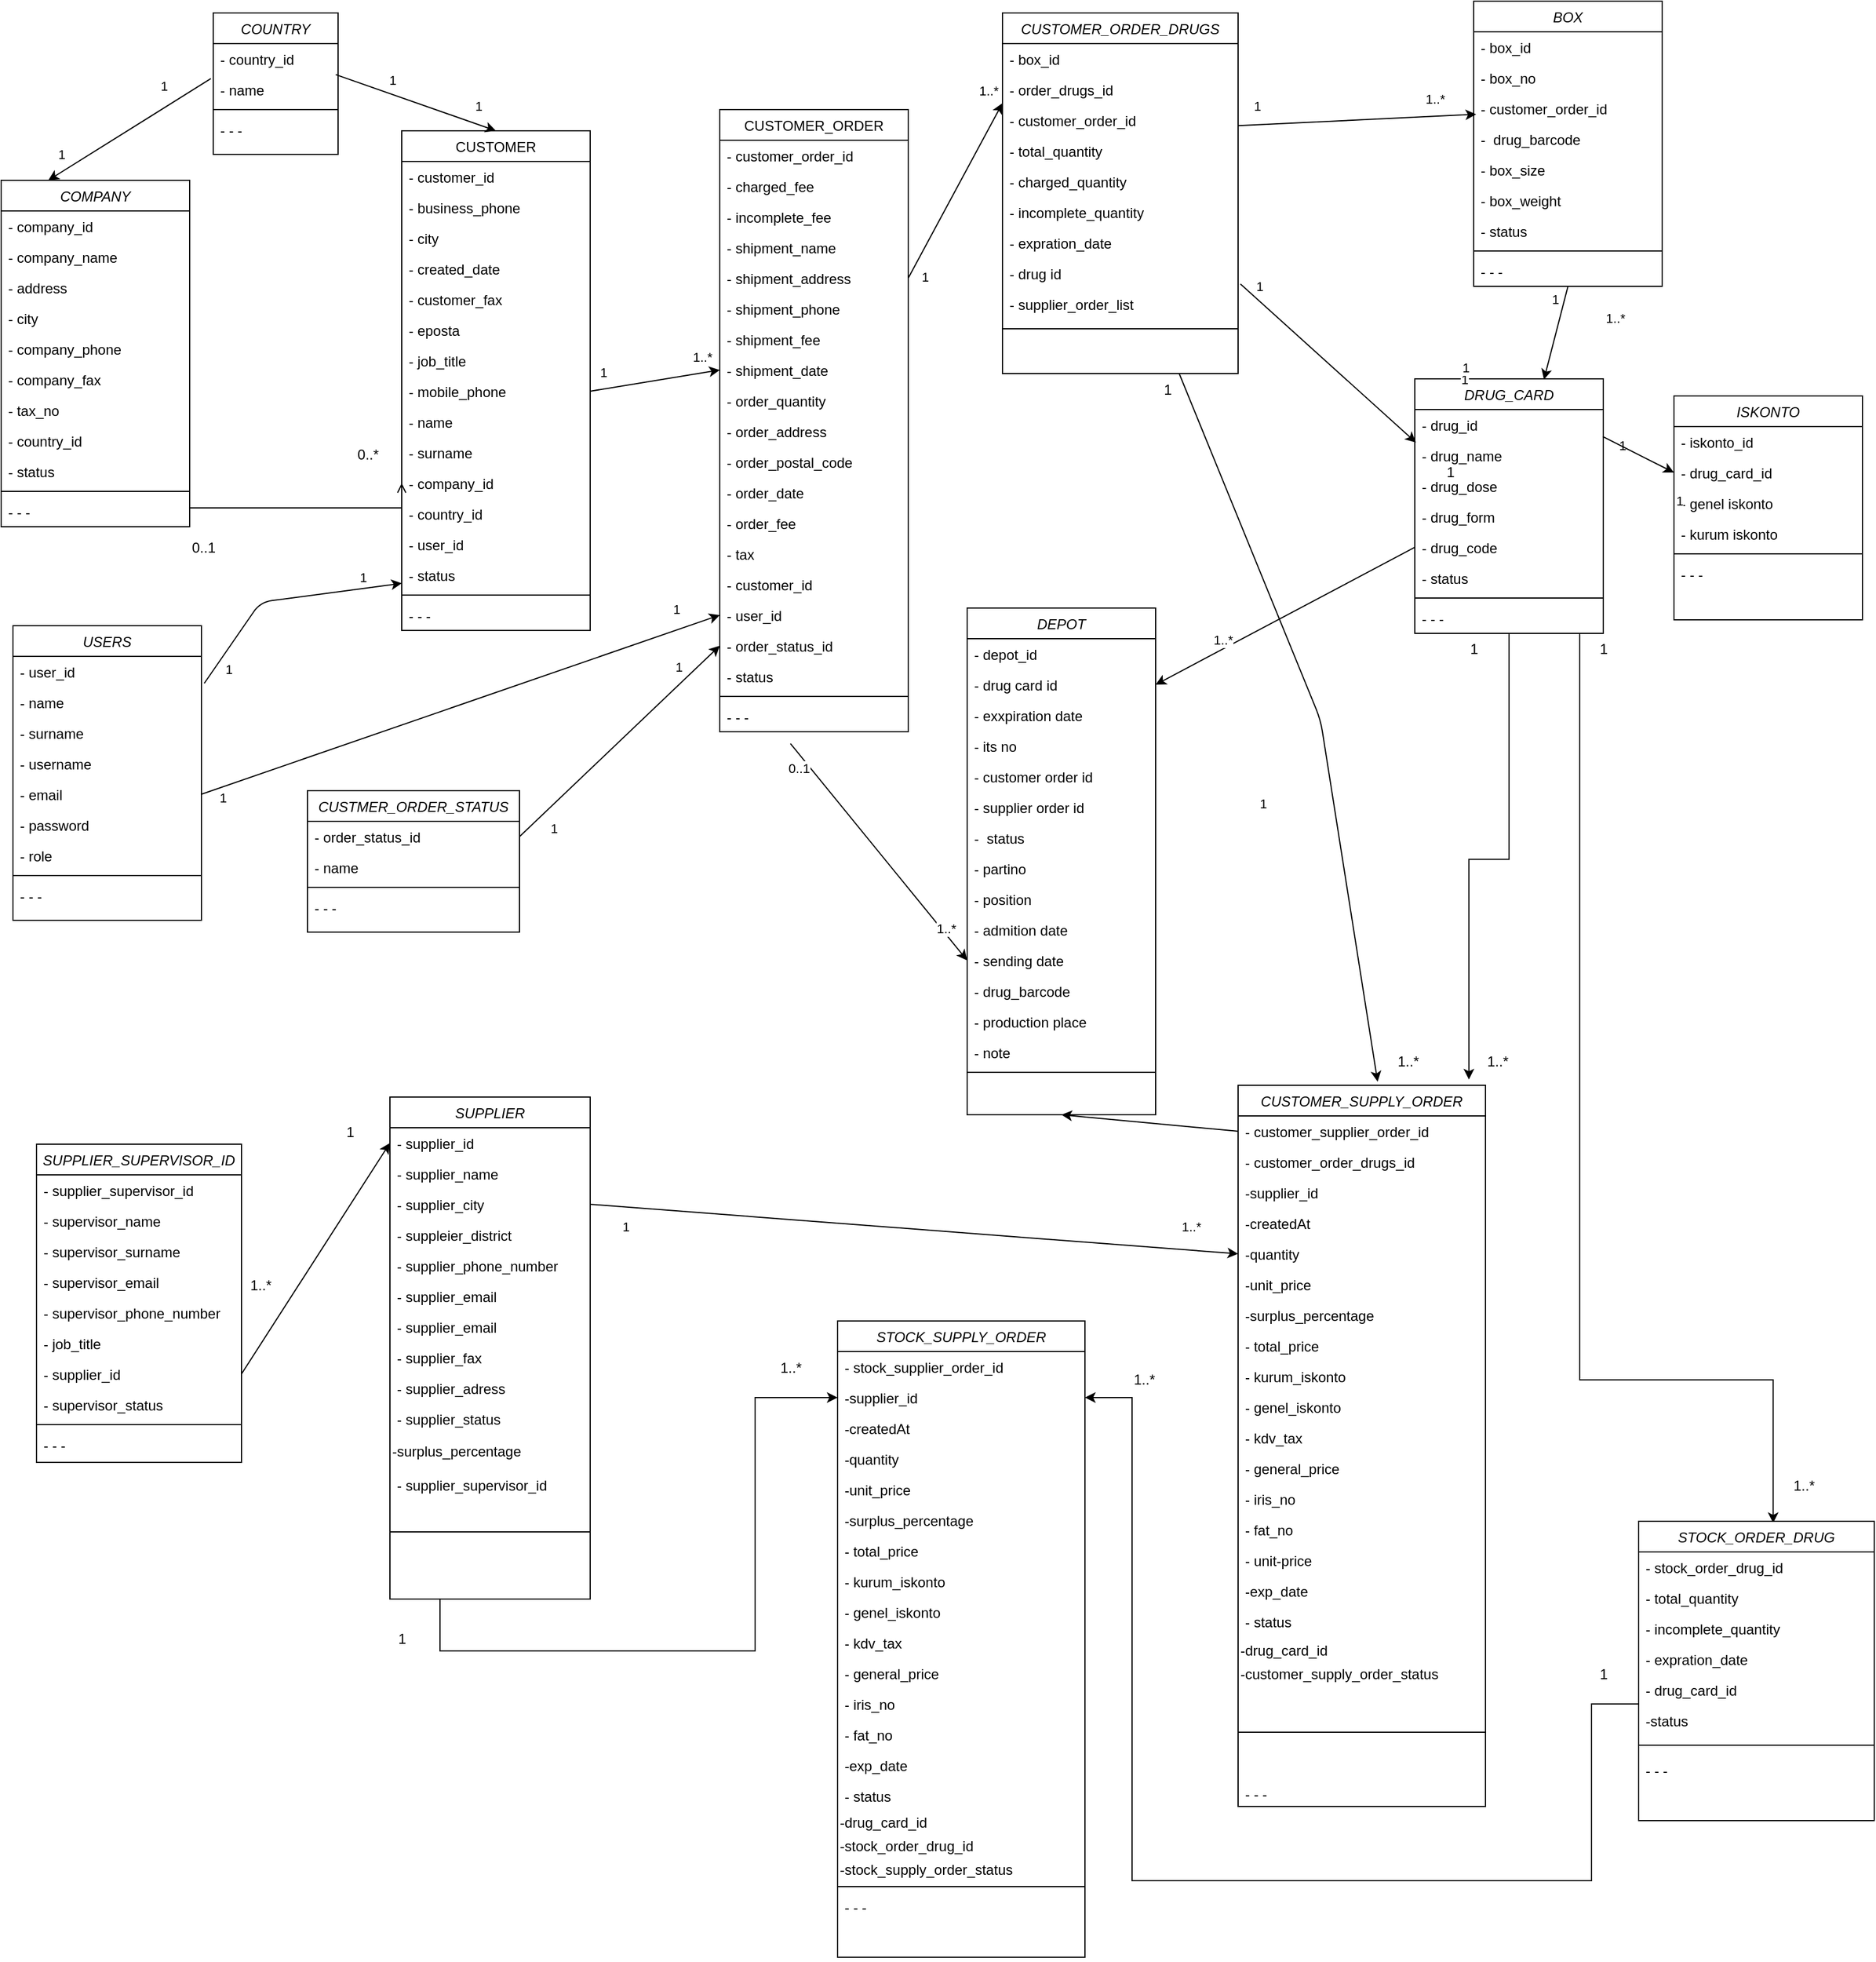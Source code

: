 <mxfile version="13.9.3" type="github">
  <diagram id="SHWc6_Efl7fnr4XrcgVO" name="Page-1">
    <mxGraphModel dx="1730" dy="818" grid="1" gridSize="10" guides="1" tooltips="1" connect="1" arrows="1" fold="1" page="1" pageScale="1" pageWidth="827" pageHeight="1169" math="0" shadow="0">
      <root>
        <mxCell id="0" />
        <mxCell id="1" parent="0" />
        <mxCell id="mX_RafrJ3beVsuIxFCsf-1" value="COMPANY&#xa;" style="swimlane;fontStyle=2;align=center;verticalAlign=top;childLayout=stackLayout;horizontal=1;startSize=26;horizontalStack=0;resizeParent=1;resizeLast=0;collapsible=1;marginBottom=0;rounded=0;shadow=0;strokeWidth=1;" parent="1" vertex="1">
          <mxGeometry x="20" y="172" width="160" height="294" as="geometry">
            <mxRectangle x="230" y="140" width="160" height="26" as="alternateBounds" />
          </mxGeometry>
        </mxCell>
        <mxCell id="mX_RafrJ3beVsuIxFCsf-2" value="- company_id" style="text;align=left;verticalAlign=top;spacingLeft=4;spacingRight=4;overflow=hidden;rotatable=0;points=[[0,0.5],[1,0.5]];portConstraint=eastwest;" parent="mX_RafrJ3beVsuIxFCsf-1" vertex="1">
          <mxGeometry y="26" width="160" height="26" as="geometry" />
        </mxCell>
        <mxCell id="mX_RafrJ3beVsuIxFCsf-3" value="- company_name" style="text;align=left;verticalAlign=top;spacingLeft=4;spacingRight=4;overflow=hidden;rotatable=0;points=[[0,0.5],[1,0.5]];portConstraint=eastwest;" parent="mX_RafrJ3beVsuIxFCsf-1" vertex="1">
          <mxGeometry y="52" width="160" height="26" as="geometry" />
        </mxCell>
        <mxCell id="mX_RafrJ3beVsuIxFCsf-4" value="- address" style="text;align=left;verticalAlign=top;spacingLeft=4;spacingRight=4;overflow=hidden;rotatable=0;points=[[0,0.5],[1,0.5]];portConstraint=eastwest;" parent="mX_RafrJ3beVsuIxFCsf-1" vertex="1">
          <mxGeometry y="78" width="160" height="26" as="geometry" />
        </mxCell>
        <mxCell id="mX_RafrJ3beVsuIxFCsf-5" value="- city" style="text;align=left;verticalAlign=top;spacingLeft=4;spacingRight=4;overflow=hidden;rotatable=0;points=[[0,0.5],[1,0.5]];portConstraint=eastwest;" parent="mX_RafrJ3beVsuIxFCsf-1" vertex="1">
          <mxGeometry y="104" width="160" height="26" as="geometry" />
        </mxCell>
        <mxCell id="mX_RafrJ3beVsuIxFCsf-6" value="- company_phone" style="text;align=left;verticalAlign=top;spacingLeft=4;spacingRight=4;overflow=hidden;rotatable=0;points=[[0,0.5],[1,0.5]];portConstraint=eastwest;rounded=0;shadow=0;html=0;" parent="mX_RafrJ3beVsuIxFCsf-1" vertex="1">
          <mxGeometry y="130" width="160" height="26" as="geometry" />
        </mxCell>
        <mxCell id="mX_RafrJ3beVsuIxFCsf-7" value="- company_fax" style="text;align=left;verticalAlign=top;spacingLeft=4;spacingRight=4;overflow=hidden;rotatable=0;points=[[0,0.5],[1,0.5]];portConstraint=eastwest;rounded=0;shadow=0;html=0;" parent="mX_RafrJ3beVsuIxFCsf-1" vertex="1">
          <mxGeometry y="156" width="160" height="26" as="geometry" />
        </mxCell>
        <mxCell id="mX_RafrJ3beVsuIxFCsf-8" value="- tax_no" style="text;align=left;verticalAlign=top;spacingLeft=4;spacingRight=4;overflow=hidden;rotatable=0;points=[[0,0.5],[1,0.5]];portConstraint=eastwest;rounded=0;shadow=0;html=0;" parent="mX_RafrJ3beVsuIxFCsf-1" vertex="1">
          <mxGeometry y="182" width="160" height="26" as="geometry" />
        </mxCell>
        <mxCell id="mX_RafrJ3beVsuIxFCsf-9" value="- country_id" style="text;align=left;verticalAlign=top;spacingLeft=4;spacingRight=4;overflow=hidden;rotatable=0;points=[[0,0.5],[1,0.5]];portConstraint=eastwest;rounded=0;shadow=0;html=0;" parent="mX_RafrJ3beVsuIxFCsf-1" vertex="1">
          <mxGeometry y="208" width="160" height="26" as="geometry" />
        </mxCell>
        <mxCell id="mX_RafrJ3beVsuIxFCsf-10" value="- status" style="text;align=left;verticalAlign=top;spacingLeft=4;spacingRight=4;overflow=hidden;rotatable=0;points=[[0,0.5],[1,0.5]];portConstraint=eastwest;rounded=0;shadow=0;html=0;" parent="mX_RafrJ3beVsuIxFCsf-1" vertex="1">
          <mxGeometry y="234" width="160" height="26" as="geometry" />
        </mxCell>
        <mxCell id="mX_RafrJ3beVsuIxFCsf-11" value="" style="line;html=1;strokeWidth=1;align=left;verticalAlign=middle;spacingTop=-1;spacingLeft=3;spacingRight=3;rotatable=0;labelPosition=right;points=[];portConstraint=eastwest;" parent="mX_RafrJ3beVsuIxFCsf-1" vertex="1">
          <mxGeometry y="260" width="160" height="8" as="geometry" />
        </mxCell>
        <mxCell id="mX_RafrJ3beVsuIxFCsf-12" value="- - - " style="text;align=left;verticalAlign=top;spacingLeft=4;spacingRight=4;overflow=hidden;rotatable=0;points=[[0,0.5],[1,0.5]];portConstraint=eastwest;" parent="mX_RafrJ3beVsuIxFCsf-1" vertex="1">
          <mxGeometry y="268" width="160" height="26" as="geometry" />
        </mxCell>
        <mxCell id="mX_RafrJ3beVsuIxFCsf-13" value="CUSTOMER&#xa;" style="swimlane;fontStyle=0;align=center;verticalAlign=top;childLayout=stackLayout;horizontal=1;startSize=26;horizontalStack=0;resizeParent=1;resizeLast=0;collapsible=1;marginBottom=0;rounded=0;shadow=0;strokeWidth=1;" parent="1" vertex="1">
          <mxGeometry x="360" y="130" width="160" height="424" as="geometry">
            <mxRectangle x="550" y="140" width="160" height="26" as="alternateBounds" />
          </mxGeometry>
        </mxCell>
        <mxCell id="mX_RafrJ3beVsuIxFCsf-14" value="- customer_id" style="text;align=left;verticalAlign=top;spacingLeft=4;spacingRight=4;overflow=hidden;rotatable=0;points=[[0,0.5],[1,0.5]];portConstraint=eastwest;" parent="mX_RafrJ3beVsuIxFCsf-13" vertex="1">
          <mxGeometry y="26" width="160" height="26" as="geometry" />
        </mxCell>
        <mxCell id="mX_RafrJ3beVsuIxFCsf-15" value="- business_phone" style="text;align=left;verticalAlign=top;spacingLeft=4;spacingRight=4;overflow=hidden;rotatable=0;points=[[0,0.5],[1,0.5]];portConstraint=eastwest;" parent="mX_RafrJ3beVsuIxFCsf-13" vertex="1">
          <mxGeometry y="52" width="160" height="26" as="geometry" />
        </mxCell>
        <mxCell id="mX_RafrJ3beVsuIxFCsf-16" value="- city" style="text;align=left;verticalAlign=top;spacingLeft=4;spacingRight=4;overflow=hidden;rotatable=0;points=[[0,0.5],[1,0.5]];portConstraint=eastwest;" parent="mX_RafrJ3beVsuIxFCsf-13" vertex="1">
          <mxGeometry y="78" width="160" height="26" as="geometry" />
        </mxCell>
        <mxCell id="mX_RafrJ3beVsuIxFCsf-17" value="- created_date" style="text;align=left;verticalAlign=top;spacingLeft=4;spacingRight=4;overflow=hidden;rotatable=0;points=[[0,0.5],[1,0.5]];portConstraint=eastwest;" parent="mX_RafrJ3beVsuIxFCsf-13" vertex="1">
          <mxGeometry y="104" width="160" height="26" as="geometry" />
        </mxCell>
        <mxCell id="mX_RafrJ3beVsuIxFCsf-18" value="- customer_fax" style="text;align=left;verticalAlign=top;spacingLeft=4;spacingRight=4;overflow=hidden;rotatable=0;points=[[0,0.5],[1,0.5]];portConstraint=eastwest;" parent="mX_RafrJ3beVsuIxFCsf-13" vertex="1">
          <mxGeometry y="130" width="160" height="26" as="geometry" />
        </mxCell>
        <mxCell id="mX_RafrJ3beVsuIxFCsf-19" value="- eposta" style="text;align=left;verticalAlign=top;spacingLeft=4;spacingRight=4;overflow=hidden;rotatable=0;points=[[0,0.5],[1,0.5]];portConstraint=eastwest;rounded=0;shadow=0;html=0;" parent="mX_RafrJ3beVsuIxFCsf-13" vertex="1">
          <mxGeometry y="156" width="160" height="26" as="geometry" />
        </mxCell>
        <mxCell id="mX_RafrJ3beVsuIxFCsf-20" value="- job_title" style="text;align=left;verticalAlign=top;spacingLeft=4;spacingRight=4;overflow=hidden;rotatable=0;points=[[0,0.5],[1,0.5]];portConstraint=eastwest;rounded=0;shadow=0;html=0;" parent="mX_RafrJ3beVsuIxFCsf-13" vertex="1">
          <mxGeometry y="182" width="160" height="26" as="geometry" />
        </mxCell>
        <mxCell id="mX_RafrJ3beVsuIxFCsf-21" value="- mobile_phone&#xa;" style="text;align=left;verticalAlign=top;spacingLeft=4;spacingRight=4;overflow=hidden;rotatable=0;points=[[0,0.5],[1,0.5]];portConstraint=eastwest;rounded=0;shadow=0;html=0;" parent="mX_RafrJ3beVsuIxFCsf-13" vertex="1">
          <mxGeometry y="208" width="160" height="26" as="geometry" />
        </mxCell>
        <mxCell id="mX_RafrJ3beVsuIxFCsf-22" value="- name" style="text;align=left;verticalAlign=top;spacingLeft=4;spacingRight=4;overflow=hidden;rotatable=0;points=[[0,0.5],[1,0.5]];portConstraint=eastwest;rounded=0;shadow=0;html=0;" parent="mX_RafrJ3beVsuIxFCsf-13" vertex="1">
          <mxGeometry y="234" width="160" height="26" as="geometry" />
        </mxCell>
        <mxCell id="mX_RafrJ3beVsuIxFCsf-23" value="- surname" style="text;align=left;verticalAlign=top;spacingLeft=4;spacingRight=4;overflow=hidden;rotatable=0;points=[[0,0.5],[1,0.5]];portConstraint=eastwest;rounded=0;shadow=0;html=0;" parent="mX_RafrJ3beVsuIxFCsf-13" vertex="1">
          <mxGeometry y="260" width="160" height="26" as="geometry" />
        </mxCell>
        <mxCell id="mX_RafrJ3beVsuIxFCsf-24" value="- company_id" style="text;align=left;verticalAlign=top;spacingLeft=4;spacingRight=4;overflow=hidden;rotatable=0;points=[[0,0.5],[1,0.5]];portConstraint=eastwest;rounded=0;shadow=0;html=0;" parent="mX_RafrJ3beVsuIxFCsf-13" vertex="1">
          <mxGeometry y="286" width="160" height="26" as="geometry" />
        </mxCell>
        <mxCell id="mX_RafrJ3beVsuIxFCsf-25" value="- country_id" style="text;align=left;verticalAlign=top;spacingLeft=4;spacingRight=4;overflow=hidden;rotatable=0;points=[[0,0.5],[1,0.5]];portConstraint=eastwest;rounded=0;shadow=0;html=0;" parent="mX_RafrJ3beVsuIxFCsf-13" vertex="1">
          <mxGeometry y="312" width="160" height="26" as="geometry" />
        </mxCell>
        <mxCell id="mX_RafrJ3beVsuIxFCsf-26" value="- user_id" style="text;align=left;verticalAlign=top;spacingLeft=4;spacingRight=4;overflow=hidden;rotatable=0;points=[[0,0.5],[1,0.5]];portConstraint=eastwest;rounded=0;shadow=0;html=0;" parent="mX_RafrJ3beVsuIxFCsf-13" vertex="1">
          <mxGeometry y="338" width="160" height="26" as="geometry" />
        </mxCell>
        <mxCell id="mX_RafrJ3beVsuIxFCsf-27" value="- status" style="text;align=left;verticalAlign=top;spacingLeft=4;spacingRight=4;overflow=hidden;rotatable=0;points=[[0,0.5],[1,0.5]];portConstraint=eastwest;rounded=0;shadow=0;html=0;" parent="mX_RafrJ3beVsuIxFCsf-13" vertex="1">
          <mxGeometry y="364" width="160" height="26" as="geometry" />
        </mxCell>
        <mxCell id="mX_RafrJ3beVsuIxFCsf-28" value="" style="line;html=1;strokeWidth=1;align=left;verticalAlign=middle;spacingTop=-1;spacingLeft=3;spacingRight=3;rotatable=0;labelPosition=right;points=[];portConstraint=eastwest;" parent="mX_RafrJ3beVsuIxFCsf-13" vertex="1">
          <mxGeometry y="390" width="160" height="8" as="geometry" />
        </mxCell>
        <mxCell id="mX_RafrJ3beVsuIxFCsf-29" value="- - - " style="text;align=left;verticalAlign=top;spacingLeft=4;spacingRight=4;overflow=hidden;rotatable=0;points=[[0,0.5],[1,0.5]];portConstraint=eastwest;" parent="mX_RafrJ3beVsuIxFCsf-13" vertex="1">
          <mxGeometry y="398" width="160" height="26" as="geometry" />
        </mxCell>
        <mxCell id="mX_RafrJ3beVsuIxFCsf-30" value="" style="endArrow=open;shadow=0;strokeWidth=1;rounded=0;endFill=1;edgeStyle=elbowEdgeStyle;elbow=vertical;entryX=0;entryY=0.5;entryDx=0;entryDy=0;" parent="1" source="mX_RafrJ3beVsuIxFCsf-1" target="mX_RafrJ3beVsuIxFCsf-24" edge="1">
          <mxGeometry x="0.5" y="41" relative="1" as="geometry">
            <mxPoint x="380" y="192" as="sourcePoint" />
            <mxPoint x="290" y="450" as="targetPoint" />
            <mxPoint x="-40" y="32" as="offset" />
            <Array as="points">
              <mxPoint x="330" y="450" />
              <mxPoint x="290" y="450" />
              <mxPoint x="270" y="471" />
              <mxPoint x="240" y="490" />
            </Array>
          </mxGeometry>
        </mxCell>
        <mxCell id="mX_RafrJ3beVsuIxFCsf-31" value="0..1" style="resizable=0;align=left;verticalAlign=bottom;labelBackgroundColor=none;fontSize=12;" parent="mX_RafrJ3beVsuIxFCsf-30" connectable="0" vertex="1">
          <mxGeometry x="-1" relative="1" as="geometry">
            <mxPoint y="42.28" as="offset" />
          </mxGeometry>
        </mxCell>
        <mxCell id="mX_RafrJ3beVsuIxFCsf-32" value="0..*" style="resizable=0;align=right;verticalAlign=bottom;labelBackgroundColor=none;fontSize=12;" parent="mX_RafrJ3beVsuIxFCsf-30" connectable="0" vertex="1">
          <mxGeometry x="1" relative="1" as="geometry">
            <mxPoint x="-17.93" y="-15.72" as="offset" />
          </mxGeometry>
        </mxCell>
        <mxCell id="mX_RafrJ3beVsuIxFCsf-33" value="CUSTOMER_ORDER" style="swimlane;fontStyle=0;align=center;verticalAlign=top;childLayout=stackLayout;horizontal=1;startSize=26;horizontalStack=0;resizeParent=1;resizeLast=0;collapsible=1;marginBottom=0;rounded=0;shadow=0;strokeWidth=1;" parent="1" vertex="1">
          <mxGeometry x="630" y="112" width="160" height="528" as="geometry">
            <mxRectangle x="550" y="140" width="160" height="26" as="alternateBounds" />
          </mxGeometry>
        </mxCell>
        <mxCell id="mX_RafrJ3beVsuIxFCsf-34" value="- customer_order_id" style="text;align=left;verticalAlign=top;spacingLeft=4;spacingRight=4;overflow=hidden;rotatable=0;points=[[0,0.5],[1,0.5]];portConstraint=eastwest;" parent="mX_RafrJ3beVsuIxFCsf-33" vertex="1">
          <mxGeometry y="26" width="160" height="26" as="geometry" />
        </mxCell>
        <mxCell id="mX_RafrJ3beVsuIxFCsf-35" value="- charged_fee" style="text;align=left;verticalAlign=top;spacingLeft=4;spacingRight=4;overflow=hidden;rotatable=0;points=[[0,0.5],[1,0.5]];portConstraint=eastwest;" parent="mX_RafrJ3beVsuIxFCsf-33" vertex="1">
          <mxGeometry y="52" width="160" height="26" as="geometry" />
        </mxCell>
        <mxCell id="mX_RafrJ3beVsuIxFCsf-36" value="- incomplete_fee" style="text;align=left;verticalAlign=top;spacingLeft=4;spacingRight=4;overflow=hidden;rotatable=0;points=[[0,0.5],[1,0.5]];portConstraint=eastwest;" parent="mX_RafrJ3beVsuIxFCsf-33" vertex="1">
          <mxGeometry y="78" width="160" height="26" as="geometry" />
        </mxCell>
        <mxCell id="mX_RafrJ3beVsuIxFCsf-37" value="- shipment_name" style="text;align=left;verticalAlign=top;spacingLeft=4;spacingRight=4;overflow=hidden;rotatable=0;points=[[0,0.5],[1,0.5]];portConstraint=eastwest;" parent="mX_RafrJ3beVsuIxFCsf-33" vertex="1">
          <mxGeometry y="104" width="160" height="26" as="geometry" />
        </mxCell>
        <mxCell id="mX_RafrJ3beVsuIxFCsf-38" value="- shipment_address" style="text;align=left;verticalAlign=top;spacingLeft=4;spacingRight=4;overflow=hidden;rotatable=0;points=[[0,0.5],[1,0.5]];portConstraint=eastwest;" parent="mX_RafrJ3beVsuIxFCsf-33" vertex="1">
          <mxGeometry y="130" width="160" height="26" as="geometry" />
        </mxCell>
        <mxCell id="mX_RafrJ3beVsuIxFCsf-39" value="- shipment_phone" style="text;align=left;verticalAlign=top;spacingLeft=4;spacingRight=4;overflow=hidden;rotatable=0;points=[[0,0.5],[1,0.5]];portConstraint=eastwest;rounded=0;shadow=0;html=0;" parent="mX_RafrJ3beVsuIxFCsf-33" vertex="1">
          <mxGeometry y="156" width="160" height="26" as="geometry" />
        </mxCell>
        <mxCell id="mX_RafrJ3beVsuIxFCsf-40" value="- shipment_fee" style="text;align=left;verticalAlign=top;spacingLeft=4;spacingRight=4;overflow=hidden;rotatable=0;points=[[0,0.5],[1,0.5]];portConstraint=eastwest;rounded=0;shadow=0;html=0;" parent="mX_RafrJ3beVsuIxFCsf-33" vertex="1">
          <mxGeometry y="182" width="160" height="26" as="geometry" />
        </mxCell>
        <mxCell id="mX_RafrJ3beVsuIxFCsf-41" value="- shipment_date" style="text;align=left;verticalAlign=top;spacingLeft=4;spacingRight=4;overflow=hidden;rotatable=0;points=[[0,0.5],[1,0.5]];portConstraint=eastwest;rounded=0;shadow=0;html=0;" parent="mX_RafrJ3beVsuIxFCsf-33" vertex="1">
          <mxGeometry y="208" width="160" height="26" as="geometry" />
        </mxCell>
        <mxCell id="mX_RafrJ3beVsuIxFCsf-42" value="- order_quantity" style="text;align=left;verticalAlign=top;spacingLeft=4;spacingRight=4;overflow=hidden;rotatable=0;points=[[0,0.5],[1,0.5]];portConstraint=eastwest;rounded=0;shadow=0;html=0;" parent="mX_RafrJ3beVsuIxFCsf-33" vertex="1">
          <mxGeometry y="234" width="160" height="26" as="geometry" />
        </mxCell>
        <mxCell id="mX_RafrJ3beVsuIxFCsf-43" value="- order_address" style="text;align=left;verticalAlign=top;spacingLeft=4;spacingRight=4;overflow=hidden;rotatable=0;points=[[0,0.5],[1,0.5]];portConstraint=eastwest;rounded=0;shadow=0;html=0;" parent="mX_RafrJ3beVsuIxFCsf-33" vertex="1">
          <mxGeometry y="260" width="160" height="26" as="geometry" />
        </mxCell>
        <mxCell id="mX_RafrJ3beVsuIxFCsf-44" value="- order_postal_code" style="text;align=left;verticalAlign=top;spacingLeft=4;spacingRight=4;overflow=hidden;rotatable=0;points=[[0,0.5],[1,0.5]];portConstraint=eastwest;rounded=0;shadow=0;html=0;" parent="mX_RafrJ3beVsuIxFCsf-33" vertex="1">
          <mxGeometry y="286" width="160" height="26" as="geometry" />
        </mxCell>
        <mxCell id="mX_RafrJ3beVsuIxFCsf-45" value="- order_date" style="text;align=left;verticalAlign=top;spacingLeft=4;spacingRight=4;overflow=hidden;rotatable=0;points=[[0,0.5],[1,0.5]];portConstraint=eastwest;rounded=0;shadow=0;html=0;" parent="mX_RafrJ3beVsuIxFCsf-33" vertex="1">
          <mxGeometry y="312" width="160" height="26" as="geometry" />
        </mxCell>
        <mxCell id="mX_RafrJ3beVsuIxFCsf-46" value="- order_fee" style="text;align=left;verticalAlign=top;spacingLeft=4;spacingRight=4;overflow=hidden;rotatable=0;points=[[0,0.5],[1,0.5]];portConstraint=eastwest;rounded=0;shadow=0;html=0;" parent="mX_RafrJ3beVsuIxFCsf-33" vertex="1">
          <mxGeometry y="338" width="160" height="26" as="geometry" />
        </mxCell>
        <mxCell id="mX_RafrJ3beVsuIxFCsf-47" value="- tax" style="text;align=left;verticalAlign=top;spacingLeft=4;spacingRight=4;overflow=hidden;rotatable=0;points=[[0,0.5],[1,0.5]];portConstraint=eastwest;rounded=0;shadow=0;html=0;" parent="mX_RafrJ3beVsuIxFCsf-33" vertex="1">
          <mxGeometry y="364" width="160" height="26" as="geometry" />
        </mxCell>
        <mxCell id="mX_RafrJ3beVsuIxFCsf-48" value="- customer_id" style="text;align=left;verticalAlign=top;spacingLeft=4;spacingRight=4;overflow=hidden;rotatable=0;points=[[0,0.5],[1,0.5]];portConstraint=eastwest;rounded=0;shadow=0;html=0;" parent="mX_RafrJ3beVsuIxFCsf-33" vertex="1">
          <mxGeometry y="390" width="160" height="26" as="geometry" />
        </mxCell>
        <mxCell id="mX_RafrJ3beVsuIxFCsf-49" value="- user_id" style="text;align=left;verticalAlign=top;spacingLeft=4;spacingRight=4;overflow=hidden;rotatable=0;points=[[0,0.5],[1,0.5]];portConstraint=eastwest;rounded=0;shadow=0;html=0;" parent="mX_RafrJ3beVsuIxFCsf-33" vertex="1">
          <mxGeometry y="416" width="160" height="26" as="geometry" />
        </mxCell>
        <mxCell id="mX_RafrJ3beVsuIxFCsf-50" value="- order_status_id" style="text;align=left;verticalAlign=top;spacingLeft=4;spacingRight=4;overflow=hidden;rotatable=0;points=[[0,0.5],[1,0.5]];portConstraint=eastwest;rounded=0;shadow=0;html=0;" parent="mX_RafrJ3beVsuIxFCsf-33" vertex="1">
          <mxGeometry y="442" width="160" height="26" as="geometry" />
        </mxCell>
        <mxCell id="mX_RafrJ3beVsuIxFCsf-51" value="- status" style="text;align=left;verticalAlign=top;spacingLeft=4;spacingRight=4;overflow=hidden;rotatable=0;points=[[0,0.5],[1,0.5]];portConstraint=eastwest;rounded=0;shadow=0;html=0;" parent="mX_RafrJ3beVsuIxFCsf-33" vertex="1">
          <mxGeometry y="468" width="160" height="26" as="geometry" />
        </mxCell>
        <mxCell id="mX_RafrJ3beVsuIxFCsf-52" value="" style="line;html=1;strokeWidth=1;align=left;verticalAlign=middle;spacingTop=-1;spacingLeft=3;spacingRight=3;rotatable=0;labelPosition=right;points=[];portConstraint=eastwest;" parent="mX_RafrJ3beVsuIxFCsf-33" vertex="1">
          <mxGeometry y="494" width="160" height="8" as="geometry" />
        </mxCell>
        <mxCell id="mX_RafrJ3beVsuIxFCsf-53" value="- - -" style="text;align=left;verticalAlign=top;spacingLeft=4;spacingRight=4;overflow=hidden;rotatable=0;points=[[0,0.5],[1,0.5]];portConstraint=eastwest;" parent="mX_RafrJ3beVsuIxFCsf-33" vertex="1">
          <mxGeometry y="502" width="160" height="26" as="geometry" />
        </mxCell>
        <mxCell id="mX_RafrJ3beVsuIxFCsf-54" value="" style="endArrow=classic;html=1;entryX=0;entryY=0.5;entryDx=0;entryDy=0;exitX=1;exitY=0.5;exitDx=0;exitDy=0;" parent="1" source="mX_RafrJ3beVsuIxFCsf-21" target="mX_RafrJ3beVsuIxFCsf-41" edge="1">
          <mxGeometry width="50" height="50" relative="1" as="geometry">
            <mxPoint x="400" y="380" as="sourcePoint" />
            <mxPoint x="450" y="330" as="targetPoint" />
          </mxGeometry>
        </mxCell>
        <mxCell id="mX_RafrJ3beVsuIxFCsf-55" value="1..*" style="edgeLabel;html=1;align=center;verticalAlign=middle;resizable=0;points=[];" parent="mX_RafrJ3beVsuIxFCsf-54" vertex="1" connectable="0">
          <mxGeometry x="0.807" relative="1" as="geometry">
            <mxPoint x="-4.76" y="-13" as="offset" />
          </mxGeometry>
        </mxCell>
        <mxCell id="mX_RafrJ3beVsuIxFCsf-56" value="1" style="edgeLabel;html=1;align=center;verticalAlign=middle;resizable=0;points=[];" parent="mX_RafrJ3beVsuIxFCsf-54" vertex="1" connectable="0">
          <mxGeometry x="-0.889" relative="1" as="geometry">
            <mxPoint x="5" y="-15" as="offset" />
          </mxGeometry>
        </mxCell>
        <mxCell id="mX_RafrJ3beVsuIxFCsf-57" value="CUSTOMER_ORDER_DRUGS" style="swimlane;fontStyle=2;align=center;verticalAlign=top;childLayout=stackLayout;horizontal=1;startSize=26;horizontalStack=0;resizeParent=1;resizeLast=0;collapsible=1;marginBottom=0;rounded=0;shadow=0;strokeWidth=1;" parent="1" vertex="1">
          <mxGeometry x="870" y="30" width="200" height="306" as="geometry">
            <mxRectangle x="230" y="140" width="160" height="26" as="alternateBounds" />
          </mxGeometry>
        </mxCell>
        <mxCell id="mX_RafrJ3beVsuIxFCsf-58" value="- box_id" style="text;align=left;verticalAlign=top;spacingLeft=4;spacingRight=4;overflow=hidden;rotatable=0;points=[[0,0.5],[1,0.5]];portConstraint=eastwest;" parent="mX_RafrJ3beVsuIxFCsf-57" vertex="1">
          <mxGeometry y="26" width="200" height="26" as="geometry" />
        </mxCell>
        <mxCell id="mX_RafrJ3beVsuIxFCsf-59" value="- order_drugs_id" style="text;align=left;verticalAlign=top;spacingLeft=4;spacingRight=4;overflow=hidden;rotatable=0;points=[[0,0.5],[1,0.5]];portConstraint=eastwest;" parent="mX_RafrJ3beVsuIxFCsf-57" vertex="1">
          <mxGeometry y="52" width="200" height="26" as="geometry" />
        </mxCell>
        <mxCell id="mX_RafrJ3beVsuIxFCsf-60" value="- customer_order_id" style="text;align=left;verticalAlign=top;spacingLeft=4;spacingRight=4;overflow=hidden;rotatable=0;points=[[0,0.5],[1,0.5]];portConstraint=eastwest;" parent="mX_RafrJ3beVsuIxFCsf-57" vertex="1">
          <mxGeometry y="78" width="200" height="26" as="geometry" />
        </mxCell>
        <mxCell id="mX_RafrJ3beVsuIxFCsf-61" value="- total_quantity" style="text;align=left;verticalAlign=top;spacingLeft=4;spacingRight=4;overflow=hidden;rotatable=0;points=[[0,0.5],[1,0.5]];portConstraint=eastwest;" parent="mX_RafrJ3beVsuIxFCsf-57" vertex="1">
          <mxGeometry y="104" width="200" height="26" as="geometry" />
        </mxCell>
        <mxCell id="mX_RafrJ3beVsuIxFCsf-62" value="- charged_quantity" style="text;align=left;verticalAlign=top;spacingLeft=4;spacingRight=4;overflow=hidden;rotatable=0;points=[[0,0.5],[1,0.5]];portConstraint=eastwest;" parent="mX_RafrJ3beVsuIxFCsf-57" vertex="1">
          <mxGeometry y="130" width="200" height="26" as="geometry" />
        </mxCell>
        <mxCell id="mX_RafrJ3beVsuIxFCsf-63" value="- incomplete_quantity" style="text;align=left;verticalAlign=top;spacingLeft=4;spacingRight=4;overflow=hidden;rotatable=0;points=[[0,0.5],[1,0.5]];portConstraint=eastwest;" parent="mX_RafrJ3beVsuIxFCsf-57" vertex="1">
          <mxGeometry y="156" width="200" height="26" as="geometry" />
        </mxCell>
        <mxCell id="mX_RafrJ3beVsuIxFCsf-64" value="- expration_date" style="text;align=left;verticalAlign=top;spacingLeft=4;spacingRight=4;overflow=hidden;rotatable=0;points=[[0,0.5],[1,0.5]];portConstraint=eastwest;" parent="mX_RafrJ3beVsuIxFCsf-57" vertex="1">
          <mxGeometry y="182" width="200" height="26" as="geometry" />
        </mxCell>
        <mxCell id="mX_RafrJ3beVsuIxFCsf-65" value="- drug id" style="text;align=left;verticalAlign=top;spacingLeft=4;spacingRight=4;overflow=hidden;rotatable=0;points=[[0,0.5],[1,0.5]];portConstraint=eastwest;" parent="mX_RafrJ3beVsuIxFCsf-57" vertex="1">
          <mxGeometry y="208" width="200" height="26" as="geometry" />
        </mxCell>
        <mxCell id="mX_RafrJ3beVsuIxFCsf-66" value="- supplier_order_list" style="text;align=left;verticalAlign=top;spacingLeft=4;spacingRight=4;overflow=hidden;rotatable=0;points=[[0,0.5],[1,0.5]];portConstraint=eastwest;" parent="mX_RafrJ3beVsuIxFCsf-57" vertex="1">
          <mxGeometry y="234" width="200" height="26" as="geometry" />
        </mxCell>
        <mxCell id="mX_RafrJ3beVsuIxFCsf-67" value="" style="line;html=1;strokeWidth=1;align=left;verticalAlign=middle;spacingTop=-1;spacingLeft=3;spacingRight=3;rotatable=0;labelPosition=right;points=[];portConstraint=eastwest;" parent="mX_RafrJ3beVsuIxFCsf-57" vertex="1">
          <mxGeometry y="260" width="200" height="16" as="geometry" />
        </mxCell>
        <mxCell id="mX_RafrJ3beVsuIxFCsf-68" value="" style="endArrow=classic;html=1;entryX=0;entryY=0.25;entryDx=0;entryDy=0;exitX=1;exitY=0.5;exitDx=0;exitDy=0;" parent="1" source="mX_RafrJ3beVsuIxFCsf-38" target="mX_RafrJ3beVsuIxFCsf-57" edge="1">
          <mxGeometry width="50" height="50" relative="1" as="geometry">
            <mxPoint x="520" y="430" as="sourcePoint" />
            <mxPoint x="250" y="390" as="targetPoint" />
          </mxGeometry>
        </mxCell>
        <mxCell id="mX_RafrJ3beVsuIxFCsf-69" value="1" style="edgeLabel;html=1;align=center;verticalAlign=middle;resizable=0;points=[];" parent="mX_RafrJ3beVsuIxFCsf-68" vertex="1" connectable="0">
          <mxGeometry x="-0.925" relative="1" as="geometry">
            <mxPoint x="10.38" y="4.26" as="offset" />
          </mxGeometry>
        </mxCell>
        <mxCell id="mX_RafrJ3beVsuIxFCsf-70" value="1..*" style="edgeLabel;html=1;align=center;verticalAlign=middle;resizable=0;points=[];" parent="mX_RafrJ3beVsuIxFCsf-68" vertex="1" connectable="0">
          <mxGeometry x="0.901" y="-1" relative="1" as="geometry">
            <mxPoint x="-9.67" y="-18.51" as="offset" />
          </mxGeometry>
        </mxCell>
        <mxCell id="mX_RafrJ3beVsuIxFCsf-71" value="USERS" style="swimlane;fontStyle=2;align=center;verticalAlign=top;childLayout=stackLayout;horizontal=1;startSize=26;horizontalStack=0;resizeParent=1;resizeLast=0;collapsible=1;marginBottom=0;rounded=0;shadow=0;strokeWidth=1;" parent="1" vertex="1">
          <mxGeometry x="30" y="550" width="160" height="250" as="geometry">
            <mxRectangle x="230" y="140" width="160" height="26" as="alternateBounds" />
          </mxGeometry>
        </mxCell>
        <mxCell id="mX_RafrJ3beVsuIxFCsf-72" value="- user_id" style="text;align=left;verticalAlign=top;spacingLeft=4;spacingRight=4;overflow=hidden;rotatable=0;points=[[0,0.5],[1,0.5]];portConstraint=eastwest;" parent="mX_RafrJ3beVsuIxFCsf-71" vertex="1">
          <mxGeometry y="26" width="160" height="26" as="geometry" />
        </mxCell>
        <mxCell id="mX_RafrJ3beVsuIxFCsf-73" value="- name" style="text;align=left;verticalAlign=top;spacingLeft=4;spacingRight=4;overflow=hidden;rotatable=0;points=[[0,0.5],[1,0.5]];portConstraint=eastwest;" parent="mX_RafrJ3beVsuIxFCsf-71" vertex="1">
          <mxGeometry y="52" width="160" height="26" as="geometry" />
        </mxCell>
        <mxCell id="mX_RafrJ3beVsuIxFCsf-74" value="- surname" style="text;align=left;verticalAlign=top;spacingLeft=4;spacingRight=4;overflow=hidden;rotatable=0;points=[[0,0.5],[1,0.5]];portConstraint=eastwest;" parent="mX_RafrJ3beVsuIxFCsf-71" vertex="1">
          <mxGeometry y="78" width="160" height="26" as="geometry" />
        </mxCell>
        <mxCell id="mX_RafrJ3beVsuIxFCsf-75" value="- username" style="text;align=left;verticalAlign=top;spacingLeft=4;spacingRight=4;overflow=hidden;rotatable=0;points=[[0,0.5],[1,0.5]];portConstraint=eastwest;" parent="mX_RafrJ3beVsuIxFCsf-71" vertex="1">
          <mxGeometry y="104" width="160" height="26" as="geometry" />
        </mxCell>
        <mxCell id="mX_RafrJ3beVsuIxFCsf-76" value="- email" style="text;align=left;verticalAlign=top;spacingLeft=4;spacingRight=4;overflow=hidden;rotatable=0;points=[[0,0.5],[1,0.5]];portConstraint=eastwest;rounded=0;shadow=0;html=0;" parent="mX_RafrJ3beVsuIxFCsf-71" vertex="1">
          <mxGeometry y="130" width="160" height="26" as="geometry" />
        </mxCell>
        <mxCell id="mX_RafrJ3beVsuIxFCsf-77" value="- password" style="text;align=left;verticalAlign=top;spacingLeft=4;spacingRight=4;overflow=hidden;rotatable=0;points=[[0,0.5],[1,0.5]];portConstraint=eastwest;rounded=0;shadow=0;html=0;" parent="mX_RafrJ3beVsuIxFCsf-71" vertex="1">
          <mxGeometry y="156" width="160" height="26" as="geometry" />
        </mxCell>
        <mxCell id="mX_RafrJ3beVsuIxFCsf-78" value="- role" style="text;align=left;verticalAlign=top;spacingLeft=4;spacingRight=4;overflow=hidden;rotatable=0;points=[[0,0.5],[1,0.5]];portConstraint=eastwest;rounded=0;shadow=0;html=0;" parent="mX_RafrJ3beVsuIxFCsf-71" vertex="1">
          <mxGeometry y="182" width="160" height="26" as="geometry" />
        </mxCell>
        <mxCell id="mX_RafrJ3beVsuIxFCsf-79" value="" style="line;html=1;strokeWidth=1;align=left;verticalAlign=middle;spacingTop=-1;spacingLeft=3;spacingRight=3;rotatable=0;labelPosition=right;points=[];portConstraint=eastwest;" parent="mX_RafrJ3beVsuIxFCsf-71" vertex="1">
          <mxGeometry y="208" width="160" height="8" as="geometry" />
        </mxCell>
        <mxCell id="mX_RafrJ3beVsuIxFCsf-80" value="- - -" style="text;align=left;verticalAlign=top;spacingLeft=4;spacingRight=4;overflow=hidden;rotatable=0;points=[[0,0.5],[1,0.5]];portConstraint=eastwest;" parent="mX_RafrJ3beVsuIxFCsf-71" vertex="1">
          <mxGeometry y="216" width="160" height="26" as="geometry" />
        </mxCell>
        <mxCell id="mX_RafrJ3beVsuIxFCsf-81" value="" style="endArrow=classic;html=1;exitX=1.015;exitY=-0.121;exitDx=0;exitDy=0;exitPerimeter=0;entryX=0.001;entryY=0.769;entryDx=0;entryDy=0;entryPerimeter=0;" parent="1" source="mX_RafrJ3beVsuIxFCsf-73" target="mX_RafrJ3beVsuIxFCsf-27" edge="1">
          <mxGeometry width="50" height="50" relative="1" as="geometry">
            <mxPoint x="190" y="430" as="sourcePoint" />
            <mxPoint x="287" y="335" as="targetPoint" />
            <Array as="points">
              <mxPoint x="240" y="530" />
            </Array>
          </mxGeometry>
        </mxCell>
        <mxCell id="mX_RafrJ3beVsuIxFCsf-82" value="1" style="edgeLabel;html=1;align=center;verticalAlign=middle;resizable=0;points=[];" parent="mX_RafrJ3beVsuIxFCsf-81" vertex="1" connectable="0">
          <mxGeometry x="-0.774" relative="1" as="geometry">
            <mxPoint x="7" y="7" as="offset" />
          </mxGeometry>
        </mxCell>
        <mxCell id="mX_RafrJ3beVsuIxFCsf-83" value="1" style="edgeLabel;html=1;align=center;verticalAlign=middle;resizable=0;points=[];" parent="mX_RafrJ3beVsuIxFCsf-81" vertex="1" connectable="0">
          <mxGeometry x="0.752" y="-1" relative="1" as="geometry">
            <mxPoint x="-8" y="-10" as="offset" />
          </mxGeometry>
        </mxCell>
        <mxCell id="mX_RafrJ3beVsuIxFCsf-84" value="" style="endArrow=classic;html=1;entryX=0;entryY=0.5;entryDx=0;entryDy=0;exitX=1;exitY=0.5;exitDx=0;exitDy=0;" parent="1" source="mX_RafrJ3beVsuIxFCsf-76" target="mX_RafrJ3beVsuIxFCsf-49" edge="1">
          <mxGeometry width="50" height="50" relative="1" as="geometry">
            <mxPoint x="190" y="490" as="sourcePoint" />
            <mxPoint x="340" y="420" as="targetPoint" />
          </mxGeometry>
        </mxCell>
        <mxCell id="mX_RafrJ3beVsuIxFCsf-85" value="1" style="edgeLabel;html=1;align=center;verticalAlign=middle;resizable=0;points=[];" parent="mX_RafrJ3beVsuIxFCsf-84" vertex="1" connectable="0">
          <mxGeometry x="-0.91" y="-3" relative="1" as="geometry">
            <mxPoint x="-3" y="7" as="offset" />
          </mxGeometry>
        </mxCell>
        <mxCell id="mX_RafrJ3beVsuIxFCsf-86" value="1" style="edgeLabel;html=1;align=center;verticalAlign=middle;resizable=0;points=[];" parent="mX_RafrJ3beVsuIxFCsf-84" vertex="1" connectable="0">
          <mxGeometry x="0.915" y="1" relative="1" as="geometry">
            <mxPoint x="-18" y="-11" as="offset" />
          </mxGeometry>
        </mxCell>
        <mxCell id="mX_RafrJ3beVsuIxFCsf-87" value="CUSTOMER_SUPPLY_ORDER" style="swimlane;fontStyle=2;align=center;verticalAlign=top;childLayout=stackLayout;horizontal=1;startSize=26;horizontalStack=0;resizeParent=1;resizeLast=0;collapsible=1;marginBottom=0;rounded=0;shadow=0;strokeWidth=1;" parent="1" vertex="1">
          <mxGeometry x="1070.0" y="940" width="210" height="612" as="geometry">
            <mxRectangle x="230" y="140" width="160" height="26" as="alternateBounds" />
          </mxGeometry>
        </mxCell>
        <mxCell id="mX_RafrJ3beVsuIxFCsf-88" value="- customer_supplier_order_id" style="text;align=left;verticalAlign=top;spacingLeft=4;spacingRight=4;overflow=hidden;rotatable=0;points=[[0,0.5],[1,0.5]];portConstraint=eastwest;" parent="mX_RafrJ3beVsuIxFCsf-87" vertex="1">
          <mxGeometry y="26" width="210" height="26" as="geometry" />
        </mxCell>
        <mxCell id="mX_RafrJ3beVsuIxFCsf-89" value="- customer_order_drugs_id" style="text;align=left;verticalAlign=top;spacingLeft=4;spacingRight=4;overflow=hidden;rotatable=0;points=[[0,0.5],[1,0.5]];portConstraint=eastwest;" parent="mX_RafrJ3beVsuIxFCsf-87" vertex="1">
          <mxGeometry y="52" width="210" height="26" as="geometry" />
        </mxCell>
        <mxCell id="mX_RafrJ3beVsuIxFCsf-90" value="-supplier_id" style="text;align=left;verticalAlign=top;spacingLeft=4;spacingRight=4;overflow=hidden;rotatable=0;points=[[0,0.5],[1,0.5]];portConstraint=eastwest;" parent="mX_RafrJ3beVsuIxFCsf-87" vertex="1">
          <mxGeometry y="78" width="210" height="26" as="geometry" />
        </mxCell>
        <mxCell id="mX_RafrJ3beVsuIxFCsf-91" value="-createdAt" style="text;align=left;verticalAlign=top;spacingLeft=4;spacingRight=4;overflow=hidden;rotatable=0;points=[[0,0.5],[1,0.5]];portConstraint=eastwest;" parent="mX_RafrJ3beVsuIxFCsf-87" vertex="1">
          <mxGeometry y="104" width="210" height="26" as="geometry" />
        </mxCell>
        <mxCell id="mX_RafrJ3beVsuIxFCsf-92" value="-quantity&#xa;" style="text;align=left;verticalAlign=top;spacingLeft=4;spacingRight=4;overflow=hidden;rotatable=0;points=[[0,0.5],[1,0.5]];portConstraint=eastwest;" parent="mX_RafrJ3beVsuIxFCsf-87" vertex="1">
          <mxGeometry y="130" width="210" height="26" as="geometry" />
        </mxCell>
        <mxCell id="mX_RafrJ3beVsuIxFCsf-93" value="-unit_price" style="text;align=left;verticalAlign=top;spacingLeft=4;spacingRight=4;overflow=hidden;rotatable=0;points=[[0,0.5],[1,0.5]];portConstraint=eastwest;" parent="mX_RafrJ3beVsuIxFCsf-87" vertex="1">
          <mxGeometry y="156" width="210" height="26" as="geometry" />
        </mxCell>
        <mxCell id="mX_RafrJ3beVsuIxFCsf-94" value="-surplus_percentage" style="text;align=left;verticalAlign=top;spacingLeft=4;spacingRight=4;overflow=hidden;rotatable=0;points=[[0,0.5],[1,0.5]];portConstraint=eastwest;" parent="mX_RafrJ3beVsuIxFCsf-87" vertex="1">
          <mxGeometry y="182" width="210" height="26" as="geometry" />
        </mxCell>
        <mxCell id="mX_RafrJ3beVsuIxFCsf-95" value="- total_price" style="text;align=left;verticalAlign=top;spacingLeft=4;spacingRight=4;overflow=hidden;rotatable=0;points=[[0,0.5],[1,0.5]];portConstraint=eastwest;" parent="mX_RafrJ3beVsuIxFCsf-87" vertex="1">
          <mxGeometry y="208" width="210" height="26" as="geometry" />
        </mxCell>
        <mxCell id="mX_RafrJ3beVsuIxFCsf-96" value="- kurum_iskonto" style="text;align=left;verticalAlign=top;spacingLeft=4;spacingRight=4;overflow=hidden;rotatable=0;points=[[0,0.5],[1,0.5]];portConstraint=eastwest;" parent="mX_RafrJ3beVsuIxFCsf-87" vertex="1">
          <mxGeometry y="234" width="210" height="26" as="geometry" />
        </mxCell>
        <mxCell id="mX_RafrJ3beVsuIxFCsf-97" value="- genel_iskonto" style="text;align=left;verticalAlign=top;spacingLeft=4;spacingRight=4;overflow=hidden;rotatable=0;points=[[0,0.5],[1,0.5]];portConstraint=eastwest;" parent="mX_RafrJ3beVsuIxFCsf-87" vertex="1">
          <mxGeometry y="260" width="210" height="26" as="geometry" />
        </mxCell>
        <mxCell id="mX_RafrJ3beVsuIxFCsf-98" value="- kdv_tax" style="text;align=left;verticalAlign=top;spacingLeft=4;spacingRight=4;overflow=hidden;rotatable=0;points=[[0,0.5],[1,0.5]];portConstraint=eastwest;" parent="mX_RafrJ3beVsuIxFCsf-87" vertex="1">
          <mxGeometry y="286" width="210" height="26" as="geometry" />
        </mxCell>
        <mxCell id="mX_RafrJ3beVsuIxFCsf-99" value="- general_price" style="text;align=left;verticalAlign=top;spacingLeft=4;spacingRight=4;overflow=hidden;rotatable=0;points=[[0,0.5],[1,0.5]];portConstraint=eastwest;" parent="mX_RafrJ3beVsuIxFCsf-87" vertex="1">
          <mxGeometry y="312" width="210" height="26" as="geometry" />
        </mxCell>
        <mxCell id="mX_RafrJ3beVsuIxFCsf-100" value="- iris_no" style="text;align=left;verticalAlign=top;spacingLeft=4;spacingRight=4;overflow=hidden;rotatable=0;points=[[0,0.5],[1,0.5]];portConstraint=eastwest;" parent="mX_RafrJ3beVsuIxFCsf-87" vertex="1">
          <mxGeometry y="338" width="210" height="26" as="geometry" />
        </mxCell>
        <mxCell id="mX_RafrJ3beVsuIxFCsf-101" value="- fat_no" style="text;align=left;verticalAlign=top;spacingLeft=4;spacingRight=4;overflow=hidden;rotatable=0;points=[[0,0.5],[1,0.5]];portConstraint=eastwest;" parent="mX_RafrJ3beVsuIxFCsf-87" vertex="1">
          <mxGeometry y="364" width="210" height="26" as="geometry" />
        </mxCell>
        <mxCell id="mX_RafrJ3beVsuIxFCsf-102" value="- unit-price" style="text;align=left;verticalAlign=top;spacingLeft=4;spacingRight=4;overflow=hidden;rotatable=0;points=[[0,0.5],[1,0.5]];portConstraint=eastwest;" parent="mX_RafrJ3beVsuIxFCsf-87" vertex="1">
          <mxGeometry y="390" width="210" height="26" as="geometry" />
        </mxCell>
        <mxCell id="mX_RafrJ3beVsuIxFCsf-103" value="-exp_date" style="text;align=left;verticalAlign=top;spacingLeft=4;spacingRight=4;overflow=hidden;rotatable=0;points=[[0,0.5],[1,0.5]];portConstraint=eastwest;" parent="mX_RafrJ3beVsuIxFCsf-87" vertex="1">
          <mxGeometry y="416" width="210" height="26" as="geometry" />
        </mxCell>
        <mxCell id="mX_RafrJ3beVsuIxFCsf-104" value="- status" style="text;align=left;verticalAlign=top;spacingLeft=4;spacingRight=4;overflow=hidden;rotatable=0;points=[[0,0.5],[1,0.5]];portConstraint=eastwest;" parent="mX_RafrJ3beVsuIxFCsf-87" vertex="1">
          <mxGeometry y="442" width="210" height="28" as="geometry" />
        </mxCell>
        <mxCell id="T5wTIGkzyn7Ef-j0K9qf-1" value="-drug_card_id" style="text;html=1;align=left;verticalAlign=middle;resizable=0;points=[];autosize=1;" vertex="1" parent="mX_RafrJ3beVsuIxFCsf-87">
          <mxGeometry y="470" width="210" height="20" as="geometry" />
        </mxCell>
        <mxCell id="T5wTIGkzyn7Ef-j0K9qf-14" value="-customer_supply_order_status" style="text;html=1;align=left;verticalAlign=middle;resizable=0;points=[];autosize=1;" vertex="1" parent="mX_RafrJ3beVsuIxFCsf-87">
          <mxGeometry y="490" width="210" height="20" as="geometry" />
        </mxCell>
        <mxCell id="mX_RafrJ3beVsuIxFCsf-105" value="" style="line;html=1;strokeWidth=1;align=left;verticalAlign=middle;spacingTop=-1;spacingLeft=3;spacingRight=3;rotatable=0;labelPosition=right;points=[];portConstraint=eastwest;" parent="mX_RafrJ3beVsuIxFCsf-87" vertex="1">
          <mxGeometry y="510" width="210" height="78" as="geometry" />
        </mxCell>
        <mxCell id="mX_RafrJ3beVsuIxFCsf-106" value="- - -" style="text;align=left;verticalAlign=top;spacingLeft=4;spacingRight=4;overflow=hidden;rotatable=0;points=[[0,0.5],[1,0.5]];portConstraint=eastwest;" parent="mX_RafrJ3beVsuIxFCsf-87" vertex="1">
          <mxGeometry y="588" width="210" height="24" as="geometry" />
        </mxCell>
        <mxCell id="mX_RafrJ3beVsuIxFCsf-107" value="" style="endArrow=classic;html=1;entryX=0;entryY=0.5;entryDx=0;entryDy=0;exitX=1;exitY=0.5;exitDx=0;exitDy=0;" parent="1" source="mX_RafrJ3beVsuIxFCsf-123" target="mX_RafrJ3beVsuIxFCsf-92" edge="1">
          <mxGeometry width="50" height="50" relative="1" as="geometry">
            <mxPoint x="310" y="470" as="sourcePoint" />
            <mxPoint x="810" y="477" as="targetPoint" />
          </mxGeometry>
        </mxCell>
        <mxCell id="mX_RafrJ3beVsuIxFCsf-108" value="1..*" style="edgeLabel;html=1;align=center;verticalAlign=middle;resizable=0;points=[];" parent="mX_RafrJ3beVsuIxFCsf-107" vertex="1" connectable="0">
          <mxGeometry x="-0.783" relative="1" as="geometry">
            <mxPoint x="450.17" y="14.43" as="offset" />
          </mxGeometry>
        </mxCell>
        <mxCell id="mX_RafrJ3beVsuIxFCsf-109" value="1" style="edgeLabel;html=1;align=center;verticalAlign=middle;resizable=0;points=[];" parent="mX_RafrJ3beVsuIxFCsf-107" vertex="1" connectable="0">
          <mxGeometry x="0.749" y="1" relative="1" as="geometry">
            <mxPoint x="-451.53" y="-16.77" as="offset" />
          </mxGeometry>
        </mxCell>
        <mxCell id="mX_RafrJ3beVsuIxFCsf-110" value="BOX" style="swimlane;fontStyle=2;align=center;verticalAlign=top;childLayout=stackLayout;horizontal=1;startSize=26;horizontalStack=0;resizeParent=1;resizeLast=0;collapsible=1;marginBottom=0;rounded=0;shadow=0;strokeWidth=1;" parent="1" vertex="1">
          <mxGeometry x="1270" y="20" width="160" height="242" as="geometry">
            <mxRectangle x="230" y="140" width="160" height="26" as="alternateBounds" />
          </mxGeometry>
        </mxCell>
        <mxCell id="mX_RafrJ3beVsuIxFCsf-111" value="- box_id" style="text;align=left;verticalAlign=top;spacingLeft=4;spacingRight=4;overflow=hidden;rotatable=0;points=[[0,0.5],[1,0.5]];portConstraint=eastwest;" parent="mX_RafrJ3beVsuIxFCsf-110" vertex="1">
          <mxGeometry y="26" width="160" height="26" as="geometry" />
        </mxCell>
        <mxCell id="mX_RafrJ3beVsuIxFCsf-112" value="- box_no" style="text;align=left;verticalAlign=top;spacingLeft=4;spacingRight=4;overflow=hidden;rotatable=0;points=[[0,0.5],[1,0.5]];portConstraint=eastwest;" parent="mX_RafrJ3beVsuIxFCsf-110" vertex="1">
          <mxGeometry y="52" width="160" height="26" as="geometry" />
        </mxCell>
        <mxCell id="mX_RafrJ3beVsuIxFCsf-113" value="- customer_order_id" style="text;align=left;verticalAlign=top;spacingLeft=4;spacingRight=4;overflow=hidden;rotatable=0;points=[[0,0.5],[1,0.5]];portConstraint=eastwest;" parent="mX_RafrJ3beVsuIxFCsf-110" vertex="1">
          <mxGeometry y="78" width="160" height="26" as="geometry" />
        </mxCell>
        <mxCell id="mX_RafrJ3beVsuIxFCsf-114" value="-  drug_barcode" style="text;align=left;verticalAlign=top;spacingLeft=4;spacingRight=4;overflow=hidden;rotatable=0;points=[[0,0.5],[1,0.5]];portConstraint=eastwest;" parent="mX_RafrJ3beVsuIxFCsf-110" vertex="1">
          <mxGeometry y="104" width="160" height="26" as="geometry" />
        </mxCell>
        <mxCell id="mX_RafrJ3beVsuIxFCsf-115" value="- box_size" style="text;align=left;verticalAlign=top;spacingLeft=4;spacingRight=4;overflow=hidden;rotatable=0;points=[[0,0.5],[1,0.5]];portConstraint=eastwest;" parent="mX_RafrJ3beVsuIxFCsf-110" vertex="1">
          <mxGeometry y="130" width="160" height="26" as="geometry" />
        </mxCell>
        <mxCell id="mX_RafrJ3beVsuIxFCsf-116" value="- box_weight" style="text;align=left;verticalAlign=top;spacingLeft=4;spacingRight=4;overflow=hidden;rotatable=0;points=[[0,0.5],[1,0.5]];portConstraint=eastwest;" parent="mX_RafrJ3beVsuIxFCsf-110" vertex="1">
          <mxGeometry y="156" width="160" height="26" as="geometry" />
        </mxCell>
        <mxCell id="mX_RafrJ3beVsuIxFCsf-117" value="- status" style="text;align=left;verticalAlign=top;spacingLeft=4;spacingRight=4;overflow=hidden;rotatable=0;points=[[0,0.5],[1,0.5]];portConstraint=eastwest;" parent="mX_RafrJ3beVsuIxFCsf-110" vertex="1">
          <mxGeometry y="182" width="160" height="26" as="geometry" />
        </mxCell>
        <mxCell id="mX_RafrJ3beVsuIxFCsf-118" value="" style="line;html=1;strokeWidth=1;align=left;verticalAlign=middle;spacingTop=-1;spacingLeft=3;spacingRight=3;rotatable=0;labelPosition=right;points=[];portConstraint=eastwest;" parent="mX_RafrJ3beVsuIxFCsf-110" vertex="1">
          <mxGeometry y="208" width="160" height="8" as="geometry" />
        </mxCell>
        <mxCell id="mX_RafrJ3beVsuIxFCsf-119" value="- - -" style="text;align=left;verticalAlign=top;spacingLeft=4;spacingRight=4;overflow=hidden;rotatable=0;points=[[0,0.5],[1,0.5]];portConstraint=eastwest;" parent="mX_RafrJ3beVsuIxFCsf-110" vertex="1">
          <mxGeometry y="216" width="160" height="26" as="geometry" />
        </mxCell>
        <mxCell id="mX_RafrJ3beVsuIxFCsf-120" value="SUPPLIER" style="swimlane;fontStyle=2;align=center;verticalAlign=top;childLayout=stackLayout;horizontal=1;startSize=26;horizontalStack=0;resizeParent=1;resizeLast=0;collapsible=1;marginBottom=0;rounded=0;shadow=0;strokeWidth=1;" parent="1" vertex="1">
          <mxGeometry x="350" y="950" width="170" height="426" as="geometry">
            <mxRectangle x="230" y="140" width="160" height="26" as="alternateBounds" />
          </mxGeometry>
        </mxCell>
        <mxCell id="mX_RafrJ3beVsuIxFCsf-121" value="- supplier_id" style="text;align=left;verticalAlign=top;spacingLeft=4;spacingRight=4;overflow=hidden;rotatable=0;points=[[0,0.5],[1,0.5]];portConstraint=eastwest;" parent="mX_RafrJ3beVsuIxFCsf-120" vertex="1">
          <mxGeometry y="26" width="170" height="26" as="geometry" />
        </mxCell>
        <mxCell id="mX_RafrJ3beVsuIxFCsf-122" value="- supplier_name" style="text;align=left;verticalAlign=top;spacingLeft=4;spacingRight=4;overflow=hidden;rotatable=0;points=[[0,0.5],[1,0.5]];portConstraint=eastwest;" parent="mX_RafrJ3beVsuIxFCsf-120" vertex="1">
          <mxGeometry y="52" width="170" height="26" as="geometry" />
        </mxCell>
        <mxCell id="mX_RafrJ3beVsuIxFCsf-123" value="- supplier_city" style="text;align=left;verticalAlign=top;spacingLeft=4;spacingRight=4;overflow=hidden;rotatable=0;points=[[0,0.5],[1,0.5]];portConstraint=eastwest;" parent="mX_RafrJ3beVsuIxFCsf-120" vertex="1">
          <mxGeometry y="78" width="170" height="26" as="geometry" />
        </mxCell>
        <mxCell id="mX_RafrJ3beVsuIxFCsf-124" value="- suppleier_district" style="text;align=left;verticalAlign=top;spacingLeft=4;spacingRight=4;overflow=hidden;rotatable=0;points=[[0,0.5],[1,0.5]];portConstraint=eastwest;" parent="mX_RafrJ3beVsuIxFCsf-120" vertex="1">
          <mxGeometry y="104" width="170" height="26" as="geometry" />
        </mxCell>
        <mxCell id="mX_RafrJ3beVsuIxFCsf-125" value="- supplier_phone_number" style="text;align=left;verticalAlign=top;spacingLeft=4;spacingRight=4;overflow=hidden;rotatable=0;points=[[0,0.5],[1,0.5]];portConstraint=eastwest;" parent="mX_RafrJ3beVsuIxFCsf-120" vertex="1">
          <mxGeometry y="130" width="170" height="26" as="geometry" />
        </mxCell>
        <mxCell id="mX_RafrJ3beVsuIxFCsf-126" value="- supplier_email" style="text;align=left;verticalAlign=top;spacingLeft=4;spacingRight=4;overflow=hidden;rotatable=0;points=[[0,0.5],[1,0.5]];portConstraint=eastwest;rounded=0;shadow=0;html=0;" parent="mX_RafrJ3beVsuIxFCsf-120" vertex="1">
          <mxGeometry y="156" width="170" height="26" as="geometry" />
        </mxCell>
        <mxCell id="mX_RafrJ3beVsuIxFCsf-127" value="- supplier_email" style="text;align=left;verticalAlign=top;spacingLeft=4;spacingRight=4;overflow=hidden;rotatable=0;points=[[0,0.5],[1,0.5]];portConstraint=eastwest;rounded=0;shadow=0;html=0;" parent="mX_RafrJ3beVsuIxFCsf-120" vertex="1">
          <mxGeometry y="182" width="170" height="26" as="geometry" />
        </mxCell>
        <mxCell id="mX_RafrJ3beVsuIxFCsf-128" value="- supplier_fax" style="text;align=left;verticalAlign=top;spacingLeft=4;spacingRight=4;overflow=hidden;rotatable=0;points=[[0,0.5],[1,0.5]];portConstraint=eastwest;rounded=0;shadow=0;html=0;" parent="mX_RafrJ3beVsuIxFCsf-120" vertex="1">
          <mxGeometry y="208" width="170" height="26" as="geometry" />
        </mxCell>
        <mxCell id="mX_RafrJ3beVsuIxFCsf-129" value="- supplier_adress" style="text;align=left;verticalAlign=top;spacingLeft=4;spacingRight=4;overflow=hidden;rotatable=0;points=[[0,0.5],[1,0.5]];portConstraint=eastwest;rounded=0;shadow=0;html=0;" parent="mX_RafrJ3beVsuIxFCsf-120" vertex="1">
          <mxGeometry y="234" width="170" height="26" as="geometry" />
        </mxCell>
        <mxCell id="mX_RafrJ3beVsuIxFCsf-130" value="- supplier_status" style="text;align=left;verticalAlign=top;spacingLeft=4;spacingRight=4;overflow=hidden;rotatable=0;points=[[0,0.5],[1,0.5]];portConstraint=eastwest;rounded=0;shadow=0;html=0;" parent="mX_RafrJ3beVsuIxFCsf-120" vertex="1">
          <mxGeometry y="260" width="170" height="26" as="geometry" />
        </mxCell>
        <mxCell id="mX_RafrJ3beVsuIxFCsf-131" value="-surplus_percentage" style="text;html=1;strokeColor=none;fillColor=none;align=left;verticalAlign=middle;whiteSpace=wrap;rounded=0;" parent="mX_RafrJ3beVsuIxFCsf-120" vertex="1">
          <mxGeometry y="286" width="170" height="30" as="geometry" />
        </mxCell>
        <mxCell id="mX_RafrJ3beVsuIxFCsf-132" value="- supplier_supervisor_id" style="text;align=left;verticalAlign=top;spacingLeft=4;spacingRight=4;overflow=hidden;rotatable=0;points=[[0,0.5],[1,0.5]];portConstraint=eastwest;" parent="mX_RafrJ3beVsuIxFCsf-120" vertex="1">
          <mxGeometry y="316" width="170" height="26" as="geometry" />
        </mxCell>
        <mxCell id="mX_RafrJ3beVsuIxFCsf-133" value="" style="line;html=1;strokeWidth=1;align=left;verticalAlign=middle;spacingTop=-1;spacingLeft=3;spacingRight=3;rotatable=0;labelPosition=right;points=[];portConstraint=eastwest;" parent="mX_RafrJ3beVsuIxFCsf-120" vertex="1">
          <mxGeometry y="342" width="170" height="54" as="geometry" />
        </mxCell>
        <mxCell id="mX_RafrJ3beVsuIxFCsf-134" value="" style="endArrow=classic;html=1;entryX=0.006;entryY=1.077;entryDx=0;entryDy=0;entryPerimeter=0;exitX=1.01;exitY=0.846;exitDx=0;exitDy=0;exitPerimeter=0;" parent="1" source="mX_RafrJ3beVsuIxFCsf-65" target="mX_RafrJ3beVsuIxFCsf-147" edge="1">
          <mxGeometry width="50" height="50" relative="1" as="geometry">
            <mxPoint x="1054" y="322" as="sourcePoint" />
            <mxPoint x="1080" y="170" as="targetPoint" />
          </mxGeometry>
        </mxCell>
        <mxCell id="mX_RafrJ3beVsuIxFCsf-135" value="1" style="edgeLabel;html=1;align=center;verticalAlign=middle;resizable=0;points=[];" parent="mX_RafrJ3beVsuIxFCsf-134" vertex="1" connectable="0">
          <mxGeometry x="-0.775" y="-1" relative="1" as="geometry">
            <mxPoint y="-14" as="offset" />
          </mxGeometry>
        </mxCell>
        <mxCell id="mX_RafrJ3beVsuIxFCsf-137" value="CUSTMER_ORDER_STATUS" style="swimlane;fontStyle=2;align=center;verticalAlign=top;childLayout=stackLayout;horizontal=1;startSize=26;horizontalStack=0;resizeParent=1;resizeLast=0;collapsible=1;marginBottom=0;rounded=0;shadow=0;strokeWidth=1;" parent="1" vertex="1">
          <mxGeometry x="280" y="690" width="180" height="120" as="geometry">
            <mxRectangle x="230" y="140" width="160" height="26" as="alternateBounds" />
          </mxGeometry>
        </mxCell>
        <mxCell id="mX_RafrJ3beVsuIxFCsf-138" value="- order_status_id" style="text;align=left;verticalAlign=top;spacingLeft=4;spacingRight=4;overflow=hidden;rotatable=0;points=[[0,0.5],[1,0.5]];portConstraint=eastwest;" parent="mX_RafrJ3beVsuIxFCsf-137" vertex="1">
          <mxGeometry y="26" width="180" height="26" as="geometry" />
        </mxCell>
        <mxCell id="mX_RafrJ3beVsuIxFCsf-139" value="- name" style="text;align=left;verticalAlign=top;spacingLeft=4;spacingRight=4;overflow=hidden;rotatable=0;points=[[0,0.5],[1,0.5]];portConstraint=eastwest;" parent="mX_RafrJ3beVsuIxFCsf-137" vertex="1">
          <mxGeometry y="52" width="180" height="26" as="geometry" />
        </mxCell>
        <mxCell id="mX_RafrJ3beVsuIxFCsf-140" value="" style="line;html=1;strokeWidth=1;align=left;verticalAlign=middle;spacingTop=-1;spacingLeft=3;spacingRight=3;rotatable=0;labelPosition=right;points=[];portConstraint=eastwest;" parent="mX_RafrJ3beVsuIxFCsf-137" vertex="1">
          <mxGeometry y="78" width="180" height="8" as="geometry" />
        </mxCell>
        <mxCell id="mX_RafrJ3beVsuIxFCsf-141" value="- - -" style="text;align=left;verticalAlign=top;spacingLeft=4;spacingRight=4;overflow=hidden;rotatable=0;points=[[0,0.5],[1,0.5]];portConstraint=eastwest;" parent="mX_RafrJ3beVsuIxFCsf-137" vertex="1">
          <mxGeometry y="86" width="180" height="26" as="geometry" />
        </mxCell>
        <mxCell id="mX_RafrJ3beVsuIxFCsf-142" value="" style="endArrow=classic;html=1;exitX=1;exitY=0.5;exitDx=0;exitDy=0;entryX=0;entryY=0.5;entryDx=0;entryDy=0;" parent="1" source="mX_RafrJ3beVsuIxFCsf-138" target="mX_RafrJ3beVsuIxFCsf-50" edge="1">
          <mxGeometry width="50" height="50" relative="1" as="geometry">
            <mxPoint x="1010" y="620" as="sourcePoint" />
            <mxPoint x="1060" y="570" as="targetPoint" />
          </mxGeometry>
        </mxCell>
        <mxCell id="mX_RafrJ3beVsuIxFCsf-143" value="1" style="edgeLabel;html=1;align=center;verticalAlign=middle;resizable=0;points=[];" parent="mX_RafrJ3beVsuIxFCsf-142" vertex="1" connectable="0">
          <mxGeometry x="-0.717" y="-2" relative="1" as="geometry">
            <mxPoint x="3" y="14" as="offset" />
          </mxGeometry>
        </mxCell>
        <mxCell id="mX_RafrJ3beVsuIxFCsf-144" value="1" style="edgeLabel;html=1;align=center;verticalAlign=middle;resizable=0;points=[];" parent="mX_RafrJ3beVsuIxFCsf-142" vertex="1" connectable="0">
          <mxGeometry x="0.72" y="1" relative="1" as="geometry">
            <mxPoint x="-11" y="-4" as="offset" />
          </mxGeometry>
        </mxCell>
        <mxCell id="mX_RafrJ3beVsuIxFCsf-145" style="edgeStyle=orthogonalEdgeStyle;rounded=0;orthogonalLoop=1;jettySize=auto;html=1;entryX=0.571;entryY=0.006;entryDx=0;entryDy=0;entryPerimeter=0;" parent="1" source="mX_RafrJ3beVsuIxFCsf-146" target="mX_RafrJ3beVsuIxFCsf-238" edge="1">
          <mxGeometry relative="1" as="geometry">
            <Array as="points">
              <mxPoint x="1360" y="1190" />
              <mxPoint x="1524" y="1190" />
            </Array>
          </mxGeometry>
        </mxCell>
        <mxCell id="T5wTIGkzyn7Ef-j0K9qf-3" style="edgeStyle=orthogonalEdgeStyle;rounded=0;orthogonalLoop=1;jettySize=auto;html=1;entryX=0.933;entryY=-0.008;entryDx=0;entryDy=0;entryPerimeter=0;" edge="1" parent="1" source="mX_RafrJ3beVsuIxFCsf-146" target="mX_RafrJ3beVsuIxFCsf-87">
          <mxGeometry relative="1" as="geometry" />
        </mxCell>
        <mxCell id="mX_RafrJ3beVsuIxFCsf-146" value="DRUG_CARD" style="swimlane;fontStyle=2;align=center;verticalAlign=top;childLayout=stackLayout;horizontal=1;startSize=26;horizontalStack=0;resizeParent=1;resizeLast=0;collapsible=1;marginBottom=0;rounded=0;shadow=0;strokeWidth=1;" parent="1" vertex="1">
          <mxGeometry x="1220" y="340.48" width="160" height="216" as="geometry">
            <mxRectangle x="230" y="140" width="160" height="26" as="alternateBounds" />
          </mxGeometry>
        </mxCell>
        <mxCell id="mX_RafrJ3beVsuIxFCsf-147" value="- drug_id" style="text;align=left;verticalAlign=top;spacingLeft=4;spacingRight=4;overflow=hidden;rotatable=0;points=[[0,0.5],[1,0.5]];portConstraint=eastwest;" parent="mX_RafrJ3beVsuIxFCsf-146" vertex="1">
          <mxGeometry y="26" width="160" height="26" as="geometry" />
        </mxCell>
        <mxCell id="mX_RafrJ3beVsuIxFCsf-148" value="- drug_name" style="text;align=left;verticalAlign=top;spacingLeft=4;spacingRight=4;overflow=hidden;rotatable=0;points=[[0,0.5],[1,0.5]];portConstraint=eastwest;" parent="mX_RafrJ3beVsuIxFCsf-146" vertex="1">
          <mxGeometry y="52" width="160" height="26" as="geometry" />
        </mxCell>
        <mxCell id="mX_RafrJ3beVsuIxFCsf-149" value="- drug_dose" style="text;align=left;verticalAlign=top;spacingLeft=4;spacingRight=4;overflow=hidden;rotatable=0;points=[[0,0.5],[1,0.5]];portConstraint=eastwest;" parent="mX_RafrJ3beVsuIxFCsf-146" vertex="1">
          <mxGeometry y="78" width="160" height="26" as="geometry" />
        </mxCell>
        <mxCell id="mX_RafrJ3beVsuIxFCsf-150" value="- drug_form" style="text;align=left;verticalAlign=top;spacingLeft=4;spacingRight=4;overflow=hidden;rotatable=0;points=[[0,0.5],[1,0.5]];portConstraint=eastwest;" parent="mX_RafrJ3beVsuIxFCsf-146" vertex="1">
          <mxGeometry y="104" width="160" height="26" as="geometry" />
        </mxCell>
        <mxCell id="mX_RafrJ3beVsuIxFCsf-151" value="- drug_code" style="text;align=left;verticalAlign=top;spacingLeft=4;spacingRight=4;overflow=hidden;rotatable=0;points=[[0,0.5],[1,0.5]];portConstraint=eastwest;" parent="mX_RafrJ3beVsuIxFCsf-146" vertex="1">
          <mxGeometry y="130" width="160" height="26" as="geometry" />
        </mxCell>
        <mxCell id="mX_RafrJ3beVsuIxFCsf-152" value="- status" style="text;align=left;verticalAlign=top;spacingLeft=4;spacingRight=4;overflow=hidden;rotatable=0;points=[[0,0.5],[1,0.5]];portConstraint=eastwest;" parent="mX_RafrJ3beVsuIxFCsf-146" vertex="1">
          <mxGeometry y="156" width="160" height="26" as="geometry" />
        </mxCell>
        <mxCell id="mX_RafrJ3beVsuIxFCsf-153" value="" style="line;html=1;strokeWidth=1;align=left;verticalAlign=middle;spacingTop=-1;spacingLeft=3;spacingRight=3;rotatable=0;labelPosition=right;points=[];portConstraint=eastwest;" parent="mX_RafrJ3beVsuIxFCsf-146" vertex="1">
          <mxGeometry y="182" width="160" height="8" as="geometry" />
        </mxCell>
        <mxCell id="mX_RafrJ3beVsuIxFCsf-154" value="- - -" style="text;align=left;verticalAlign=top;spacingLeft=4;spacingRight=4;overflow=hidden;rotatable=0;points=[[0,0.5],[1,0.5]];portConstraint=eastwest;" parent="mX_RafrJ3beVsuIxFCsf-146" vertex="1">
          <mxGeometry y="190" width="160" height="26" as="geometry" />
        </mxCell>
        <mxCell id="mX_RafrJ3beVsuIxFCsf-155" value="" style="endArrow=classic;html=1;entryX=0.013;entryY=-0.308;entryDx=0;entryDy=0;entryPerimeter=0;exitX=1.001;exitY=0.678;exitDx=0;exitDy=0;exitPerimeter=0;" parent="1" source="mX_RafrJ3beVsuIxFCsf-60" target="mX_RafrJ3beVsuIxFCsf-114" edge="1">
          <mxGeometry width="50" height="50" relative="1" as="geometry">
            <mxPoint x="970" y="50" as="sourcePoint" />
            <mxPoint x="1020" as="targetPoint" />
          </mxGeometry>
        </mxCell>
        <mxCell id="mX_RafrJ3beVsuIxFCsf-156" value="1..*" style="edgeLabel;html=1;align=center;verticalAlign=middle;resizable=0;points=[];" parent="mX_RafrJ3beVsuIxFCsf-155" vertex="1" connectable="0">
          <mxGeometry x="0.763" y="1" relative="1" as="geometry">
            <mxPoint x="-11" y="-13" as="offset" />
          </mxGeometry>
        </mxCell>
        <mxCell id="mX_RafrJ3beVsuIxFCsf-157" value="1" style="edgeLabel;html=1;align=center;verticalAlign=middle;resizable=0;points=[];" parent="mX_RafrJ3beVsuIxFCsf-155" vertex="1" connectable="0">
          <mxGeometry x="-0.843" y="-1" relative="1" as="geometry">
            <mxPoint y="-17" as="offset" />
          </mxGeometry>
        </mxCell>
        <mxCell id="mX_RafrJ3beVsuIxFCsf-158" value="" style="endArrow=classic;html=1;entryX=0.685;entryY=0.003;entryDx=0;entryDy=0;entryPerimeter=0;exitX=0.5;exitY=1;exitDx=0;exitDy=0;" parent="1" source="mX_RafrJ3beVsuIxFCsf-110" target="mX_RafrJ3beVsuIxFCsf-146" edge="1">
          <mxGeometry width="50" height="50" relative="1" as="geometry">
            <mxPoint x="1050.2" y="179.628" as="sourcePoint" />
            <mxPoint x="1192.08" y="165.992" as="targetPoint" />
          </mxGeometry>
        </mxCell>
        <mxCell id="mX_RafrJ3beVsuIxFCsf-159" value="1" style="edgeLabel;html=1;align=center;verticalAlign=middle;resizable=0;points=[];" parent="mX_RafrJ3beVsuIxFCsf-158" vertex="1" connectable="0">
          <mxGeometry x="0.763" y="1" relative="1" as="geometry">
            <mxPoint x="63.06" y="64.47" as="offset" />
          </mxGeometry>
        </mxCell>
        <mxCell id="mX_RafrJ3beVsuIxFCsf-160" value="1" style="edgeLabel;html=1;align=center;verticalAlign=middle;resizable=0;points=[];" parent="mX_RafrJ3beVsuIxFCsf-158" vertex="1" connectable="0">
          <mxGeometry x="-0.843" y="-1" relative="1" as="geometry">
            <mxPoint x="-9" y="5" as="offset" />
          </mxGeometry>
        </mxCell>
        <mxCell id="mX_RafrJ3beVsuIxFCsf-161" value="COUNTRY" style="swimlane;fontStyle=2;align=center;verticalAlign=top;childLayout=stackLayout;horizontal=1;startSize=26;horizontalStack=0;resizeParent=1;resizeLast=0;collapsible=1;marginBottom=0;rounded=0;shadow=0;strokeWidth=1;" parent="1" vertex="1">
          <mxGeometry x="200" y="30" width="106" height="120" as="geometry">
            <mxRectangle x="230" y="140" width="160" height="26" as="alternateBounds" />
          </mxGeometry>
        </mxCell>
        <mxCell id="mX_RafrJ3beVsuIxFCsf-162" value="- country_id" style="text;align=left;verticalAlign=top;spacingLeft=4;spacingRight=4;overflow=hidden;rotatable=0;points=[[0,0.5],[1,0.5]];portConstraint=eastwest;" parent="mX_RafrJ3beVsuIxFCsf-161" vertex="1">
          <mxGeometry y="26" width="106" height="26" as="geometry" />
        </mxCell>
        <mxCell id="mX_RafrJ3beVsuIxFCsf-163" value="- name" style="text;align=left;verticalAlign=top;spacingLeft=4;spacingRight=4;overflow=hidden;rotatable=0;points=[[0,0.5],[1,0.5]];portConstraint=eastwest;" parent="mX_RafrJ3beVsuIxFCsf-161" vertex="1">
          <mxGeometry y="52" width="106" height="26" as="geometry" />
        </mxCell>
        <mxCell id="mX_RafrJ3beVsuIxFCsf-164" value="" style="line;html=1;strokeWidth=1;align=left;verticalAlign=middle;spacingTop=-1;spacingLeft=3;spacingRight=3;rotatable=0;labelPosition=right;points=[];portConstraint=eastwest;" parent="mX_RafrJ3beVsuIxFCsf-161" vertex="1">
          <mxGeometry y="78" width="106" height="8" as="geometry" />
        </mxCell>
        <mxCell id="mX_RafrJ3beVsuIxFCsf-165" value="- - -" style="text;align=left;verticalAlign=top;spacingLeft=4;spacingRight=4;overflow=hidden;rotatable=0;points=[[0,0.5],[1,0.5]];portConstraint=eastwest;" parent="mX_RafrJ3beVsuIxFCsf-161" vertex="1">
          <mxGeometry y="86" width="106" height="26" as="geometry" />
        </mxCell>
        <mxCell id="mX_RafrJ3beVsuIxFCsf-166" value="" style="endArrow=classic;html=1;exitX=0.981;exitY=1.011;exitDx=0;exitDy=0;exitPerimeter=0;entryX=0.5;entryY=0;entryDx=0;entryDy=0;" parent="1" source="mX_RafrJ3beVsuIxFCsf-162" target="mX_RafrJ3beVsuIxFCsf-13" edge="1">
          <mxGeometry width="50" height="50" relative="1" as="geometry">
            <mxPoint x="330" y="80" as="sourcePoint" />
            <mxPoint x="410" y="170" as="targetPoint" />
          </mxGeometry>
        </mxCell>
        <mxCell id="mX_RafrJ3beVsuIxFCsf-167" value="1" style="edgeLabel;html=1;align=center;verticalAlign=middle;resizable=0;points=[];" parent="mX_RafrJ3beVsuIxFCsf-166" vertex="1" connectable="0">
          <mxGeometry x="0.624" y="4" relative="1" as="geometry">
            <mxPoint x="9" y="-8" as="offset" />
          </mxGeometry>
        </mxCell>
        <mxCell id="mX_RafrJ3beVsuIxFCsf-168" value="1" style="edgeLabel;html=1;align=center;verticalAlign=middle;resizable=0;points=[];" parent="mX_RafrJ3beVsuIxFCsf-166" vertex="1" connectable="0">
          <mxGeometry x="-0.446" y="-1" relative="1" as="geometry">
            <mxPoint x="10" y="-10" as="offset" />
          </mxGeometry>
        </mxCell>
        <mxCell id="mX_RafrJ3beVsuIxFCsf-169" value="" style="endArrow=classic;html=1;exitX=-0.019;exitY=0.143;exitDx=0;exitDy=0;exitPerimeter=0;entryX=0.25;entryY=0;entryDx=0;entryDy=0;" parent="1" source="mX_RafrJ3beVsuIxFCsf-163" target="mX_RafrJ3beVsuIxFCsf-1" edge="1">
          <mxGeometry width="50" height="50" relative="1" as="geometry">
            <mxPoint x="590" y="220" as="sourcePoint" />
            <mxPoint x="640" y="170" as="targetPoint" />
          </mxGeometry>
        </mxCell>
        <mxCell id="mX_RafrJ3beVsuIxFCsf-170" value="1" style="edgeLabel;html=1;align=center;verticalAlign=middle;resizable=0;points=[];" parent="mX_RafrJ3beVsuIxFCsf-169" vertex="1" connectable="0">
          <mxGeometry x="0.684" y="-3" relative="1" as="geometry">
            <mxPoint x="-9" y="-6" as="offset" />
          </mxGeometry>
        </mxCell>
        <mxCell id="mX_RafrJ3beVsuIxFCsf-171" value="1" style="edgeLabel;html=1;align=center;verticalAlign=middle;resizable=0;points=[];" parent="mX_RafrJ3beVsuIxFCsf-169" vertex="1" connectable="0">
          <mxGeometry x="-0.593" y="-5" relative="1" as="geometry">
            <mxPoint x="-10" y="-7" as="offset" />
          </mxGeometry>
        </mxCell>
        <mxCell id="mX_RafrJ3beVsuIxFCsf-172" value="ISKONTO" style="swimlane;fontStyle=2;align=center;verticalAlign=top;childLayout=stackLayout;horizontal=1;startSize=26;horizontalStack=0;resizeParent=1;resizeLast=0;collapsible=1;marginBottom=0;rounded=0;shadow=0;strokeWidth=1;" parent="1" vertex="1">
          <mxGeometry x="1440" y="355" width="160" height="190" as="geometry">
            <mxRectangle x="230" y="140" width="160" height="26" as="alternateBounds" />
          </mxGeometry>
        </mxCell>
        <mxCell id="mX_RafrJ3beVsuIxFCsf-173" value="- iskonto_id" style="text;align=left;verticalAlign=top;spacingLeft=4;spacingRight=4;overflow=hidden;rotatable=0;points=[[0,0.5],[1,0.5]];portConstraint=eastwest;" parent="mX_RafrJ3beVsuIxFCsf-172" vertex="1">
          <mxGeometry y="26" width="160" height="26" as="geometry" />
        </mxCell>
        <mxCell id="mX_RafrJ3beVsuIxFCsf-174" value="- drug_card_id" style="text;align=left;verticalAlign=top;spacingLeft=4;spacingRight=4;overflow=hidden;rotatable=0;points=[[0,0.5],[1,0.5]];portConstraint=eastwest;" parent="mX_RafrJ3beVsuIxFCsf-172" vertex="1">
          <mxGeometry y="52" width="160" height="26" as="geometry" />
        </mxCell>
        <mxCell id="mX_RafrJ3beVsuIxFCsf-175" value="- genel iskonto" style="text;align=left;verticalAlign=top;spacingLeft=4;spacingRight=4;overflow=hidden;rotatable=0;points=[[0,0.5],[1,0.5]];portConstraint=eastwest;" parent="mX_RafrJ3beVsuIxFCsf-172" vertex="1">
          <mxGeometry y="78" width="160" height="26" as="geometry" />
        </mxCell>
        <mxCell id="mX_RafrJ3beVsuIxFCsf-176" value="- kurum iskonto" style="text;align=left;verticalAlign=top;spacingLeft=4;spacingRight=4;overflow=hidden;rotatable=0;points=[[0,0.5],[1,0.5]];portConstraint=eastwest;" parent="mX_RafrJ3beVsuIxFCsf-172" vertex="1">
          <mxGeometry y="104" width="160" height="26" as="geometry" />
        </mxCell>
        <mxCell id="mX_RafrJ3beVsuIxFCsf-177" value="" style="line;html=1;strokeWidth=1;align=left;verticalAlign=middle;spacingTop=-1;spacingLeft=3;spacingRight=3;rotatable=0;labelPosition=right;points=[];portConstraint=eastwest;" parent="mX_RafrJ3beVsuIxFCsf-172" vertex="1">
          <mxGeometry y="130" width="160" height="8" as="geometry" />
        </mxCell>
        <mxCell id="mX_RafrJ3beVsuIxFCsf-178" value="- - -" style="text;align=left;verticalAlign=top;spacingLeft=4;spacingRight=4;overflow=hidden;rotatable=0;points=[[0,0.5],[1,0.5]];portConstraint=eastwest;" parent="mX_RafrJ3beVsuIxFCsf-172" vertex="1">
          <mxGeometry y="138" width="160" height="26" as="geometry" />
        </mxCell>
        <mxCell id="mX_RafrJ3beVsuIxFCsf-179" value="" style="endArrow=classic;html=1;entryX=0;entryY=0.5;entryDx=0;entryDy=0;exitX=0.997;exitY=-0.115;exitDx=0;exitDy=0;exitPerimeter=0;" parent="1" source="mX_RafrJ3beVsuIxFCsf-148" target="mX_RafrJ3beVsuIxFCsf-174" edge="1">
          <mxGeometry width="50" height="50" relative="1" as="geometry">
            <mxPoint x="920" y="340" as="sourcePoint" />
            <mxPoint x="970" y="290" as="targetPoint" />
          </mxGeometry>
        </mxCell>
        <mxCell id="mX_RafrJ3beVsuIxFCsf-180" value="DEPOT" style="swimlane;fontStyle=2;align=center;verticalAlign=top;childLayout=stackLayout;horizontal=1;startSize=26;horizontalStack=0;resizeParent=1;resizeLast=0;collapsible=1;marginBottom=0;rounded=0;shadow=0;strokeWidth=1;" parent="1" vertex="1">
          <mxGeometry x="840" y="535" width="160" height="430" as="geometry">
            <mxRectangle x="230" y="140" width="160" height="26" as="alternateBounds" />
          </mxGeometry>
        </mxCell>
        <mxCell id="mX_RafrJ3beVsuIxFCsf-181" value="- depot_id" style="text;align=left;verticalAlign=top;spacingLeft=4;spacingRight=4;overflow=hidden;rotatable=0;points=[[0,0.5],[1,0.5]];portConstraint=eastwest;" parent="mX_RafrJ3beVsuIxFCsf-180" vertex="1">
          <mxGeometry y="26" width="160" height="26" as="geometry" />
        </mxCell>
        <mxCell id="mX_RafrJ3beVsuIxFCsf-182" value="- drug card id" style="text;align=left;verticalAlign=top;spacingLeft=4;spacingRight=4;overflow=hidden;rotatable=0;points=[[0,0.5],[1,0.5]];portConstraint=eastwest;" parent="mX_RafrJ3beVsuIxFCsf-180" vertex="1">
          <mxGeometry y="52" width="160" height="26" as="geometry" />
        </mxCell>
        <mxCell id="mX_RafrJ3beVsuIxFCsf-183" value="- exxpiration date" style="text;align=left;verticalAlign=top;spacingLeft=4;spacingRight=4;overflow=hidden;rotatable=0;points=[[0,0.5],[1,0.5]];portConstraint=eastwest;" parent="mX_RafrJ3beVsuIxFCsf-180" vertex="1">
          <mxGeometry y="78" width="160" height="26" as="geometry" />
        </mxCell>
        <mxCell id="mX_RafrJ3beVsuIxFCsf-184" value="- its no" style="text;align=left;verticalAlign=top;spacingLeft=4;spacingRight=4;overflow=hidden;rotatable=0;points=[[0,0.5],[1,0.5]];portConstraint=eastwest;" parent="mX_RafrJ3beVsuIxFCsf-180" vertex="1">
          <mxGeometry y="104" width="160" height="26" as="geometry" />
        </mxCell>
        <mxCell id="mX_RafrJ3beVsuIxFCsf-185" value="- customer order id" style="text;align=left;verticalAlign=top;spacingLeft=4;spacingRight=4;overflow=hidden;rotatable=0;points=[[0,0.5],[1,0.5]];portConstraint=eastwest;" parent="mX_RafrJ3beVsuIxFCsf-180" vertex="1">
          <mxGeometry y="130" width="160" height="26" as="geometry" />
        </mxCell>
        <mxCell id="mX_RafrJ3beVsuIxFCsf-186" value="- supplier order id" style="text;align=left;verticalAlign=top;spacingLeft=4;spacingRight=4;overflow=hidden;rotatable=0;points=[[0,0.5],[1,0.5]];portConstraint=eastwest;rounded=0;shadow=0;html=0;" parent="mX_RafrJ3beVsuIxFCsf-180" vertex="1">
          <mxGeometry y="156" width="160" height="26" as="geometry" />
        </mxCell>
        <mxCell id="mX_RafrJ3beVsuIxFCsf-187" value="-  status" style="text;align=left;verticalAlign=top;spacingLeft=4;spacingRight=4;overflow=hidden;rotatable=0;points=[[0,0.5],[1,0.5]];portConstraint=eastwest;rounded=0;shadow=0;html=0;" parent="mX_RafrJ3beVsuIxFCsf-180" vertex="1">
          <mxGeometry y="182" width="160" height="26" as="geometry" />
        </mxCell>
        <mxCell id="mX_RafrJ3beVsuIxFCsf-188" value="- partino" style="text;align=left;verticalAlign=top;spacingLeft=4;spacingRight=4;overflow=hidden;rotatable=0;points=[[0,0.5],[1,0.5]];portConstraint=eastwest;rounded=0;shadow=0;html=0;" parent="mX_RafrJ3beVsuIxFCsf-180" vertex="1">
          <mxGeometry y="208" width="160" height="26" as="geometry" />
        </mxCell>
        <mxCell id="mX_RafrJ3beVsuIxFCsf-189" value="- position" style="text;align=left;verticalAlign=top;spacingLeft=4;spacingRight=4;overflow=hidden;rotatable=0;points=[[0,0.5],[1,0.5]];portConstraint=eastwest;rounded=0;shadow=0;html=0;" parent="mX_RafrJ3beVsuIxFCsf-180" vertex="1">
          <mxGeometry y="234" width="160" height="26" as="geometry" />
        </mxCell>
        <mxCell id="mX_RafrJ3beVsuIxFCsf-190" value="- admition date" style="text;align=left;verticalAlign=top;spacingLeft=4;spacingRight=4;overflow=hidden;rotatable=0;points=[[0,0.5],[1,0.5]];portConstraint=eastwest;rounded=0;shadow=0;html=0;" parent="mX_RafrJ3beVsuIxFCsf-180" vertex="1">
          <mxGeometry y="260" width="160" height="26" as="geometry" />
        </mxCell>
        <mxCell id="mX_RafrJ3beVsuIxFCsf-191" value="- sending date" style="text;align=left;verticalAlign=top;spacingLeft=4;spacingRight=4;overflow=hidden;rotatable=0;points=[[0,0.5],[1,0.5]];portConstraint=eastwest;rounded=0;shadow=0;html=0;" parent="mX_RafrJ3beVsuIxFCsf-180" vertex="1">
          <mxGeometry y="286" width="160" height="26" as="geometry" />
        </mxCell>
        <mxCell id="mX_RafrJ3beVsuIxFCsf-192" value="- drug_barcode" style="text;align=left;verticalAlign=top;spacingLeft=4;spacingRight=4;overflow=hidden;rotatable=0;points=[[0,0.5],[1,0.5]];portConstraint=eastwest;rounded=0;shadow=0;html=0;" parent="mX_RafrJ3beVsuIxFCsf-180" vertex="1">
          <mxGeometry y="312" width="160" height="26" as="geometry" />
        </mxCell>
        <mxCell id="mX_RafrJ3beVsuIxFCsf-193" value="- production place" style="text;align=left;verticalAlign=top;spacingLeft=4;spacingRight=4;overflow=hidden;rotatable=0;points=[[0,0.5],[1,0.5]];portConstraint=eastwest;rounded=0;shadow=0;html=0;" parent="mX_RafrJ3beVsuIxFCsf-180" vertex="1">
          <mxGeometry y="338" width="160" height="26" as="geometry" />
        </mxCell>
        <mxCell id="mX_RafrJ3beVsuIxFCsf-194" value="- note" style="text;align=left;verticalAlign=top;spacingLeft=4;spacingRight=4;overflow=hidden;rotatable=0;points=[[0,0.5],[1,0.5]];portConstraint=eastwest;rounded=0;shadow=0;html=0;" parent="mX_RafrJ3beVsuIxFCsf-180" vertex="1">
          <mxGeometry y="364" width="160" height="26" as="geometry" />
        </mxCell>
        <mxCell id="mX_RafrJ3beVsuIxFCsf-195" value="" style="line;html=1;strokeWidth=1;align=left;verticalAlign=middle;spacingTop=-1;spacingLeft=3;spacingRight=3;rotatable=0;labelPosition=right;points=[];portConstraint=eastwest;" parent="mX_RafrJ3beVsuIxFCsf-180" vertex="1">
          <mxGeometry y="390" width="160" height="8" as="geometry" />
        </mxCell>
        <mxCell id="mX_RafrJ3beVsuIxFCsf-196" value="- - -" style="text;align=left;verticalAlign=top;spacingLeft=4;spacingRight=4;overflow=hidden;rotatable=0;points=[[0,0.5],[1,0.5]];portConstraint=eastwest;" parent="mX_RafrJ3beVsuIxFCsf-180" vertex="1">
          <mxGeometry y="398" width="160" height="10" as="geometry" />
        </mxCell>
        <mxCell id="mX_RafrJ3beVsuIxFCsf-197" value="" style="endArrow=classic;html=1;entryX=0.5;entryY=1;entryDx=0;entryDy=0;exitX=0;exitY=0.5;exitDx=0;exitDy=0;" parent="1" source="mX_RafrJ3beVsuIxFCsf-88" target="mX_RafrJ3beVsuIxFCsf-180" edge="1">
          <mxGeometry width="50" height="50" relative="1" as="geometry">
            <mxPoint x="1250" y="970" as="sourcePoint" />
            <mxPoint x="1300" y="920" as="targetPoint" />
          </mxGeometry>
        </mxCell>
        <mxCell id="mX_RafrJ3beVsuIxFCsf-198" value="" style="endArrow=classic;html=1;entryX=1;entryY=0.5;entryDx=0;entryDy=0;exitX=0;exitY=0.5;exitDx=0;exitDy=0;" parent="1" source="mX_RafrJ3beVsuIxFCsf-151" target="mX_RafrJ3beVsuIxFCsf-182" edge="1">
          <mxGeometry width="50" height="50" relative="1" as="geometry">
            <mxPoint x="1280" y="500" as="sourcePoint" />
            <mxPoint x="1300" y="690" as="targetPoint" />
          </mxGeometry>
        </mxCell>
        <mxCell id="mX_RafrJ3beVsuIxFCsf-199" value="" style="endArrow=classic;html=1;entryX=0;entryY=0.5;entryDx=0;entryDy=0;exitX=0.375;exitY=1.385;exitDx=0;exitDy=0;exitPerimeter=0;" parent="1" source="mX_RafrJ3beVsuIxFCsf-53" target="mX_RafrJ3beVsuIxFCsf-191" edge="1">
          <mxGeometry width="50" height="50" relative="1" as="geometry">
            <mxPoint x="800" y="265" as="sourcePoint" />
            <mxPoint x="980" y="133.5" as="targetPoint" />
          </mxGeometry>
        </mxCell>
        <mxCell id="mX_RafrJ3beVsuIxFCsf-200" value="1..*" style="edgeLabel;html=1;align=center;verticalAlign=middle;resizable=0;points=[];" parent="mX_RafrJ3beVsuIxFCsf-199" vertex="1" connectable="0">
          <mxGeometry x="0.901" y="-1" relative="1" as="geometry">
            <mxPoint x="-9.67" y="-18.51" as="offset" />
          </mxGeometry>
        </mxCell>
        <mxCell id="mX_RafrJ3beVsuIxFCsf-201" value="1" style="edgeLabel;html=1;align=center;verticalAlign=middle;resizable=0;points=[];" parent="1" vertex="1" connectable="0">
          <mxGeometry x="1261.889" y="340.481" as="geometry" />
        </mxCell>
        <mxCell id="mX_RafrJ3beVsuIxFCsf-202" value="1" style="edgeLabel;html=1;align=center;verticalAlign=middle;resizable=0;points=[];" parent="1" vertex="1" connectable="0">
          <mxGeometry x="1059.999" y="450.001" as="geometry">
            <mxPoint x="203" y="-119" as="offset" />
          </mxGeometry>
        </mxCell>
        <mxCell id="mX_RafrJ3beVsuIxFCsf-203" value="&lt;span style=&quot;color: rgb(0, 0, 0); font-family: helvetica; font-size: 11px; font-style: normal; font-weight: 400; letter-spacing: normal; text-align: center; text-indent: 0px; text-transform: none; word-spacing: 0px; background-color: rgb(255, 255, 255); display: inline; float: none;&quot;&gt;1&lt;/span&gt;" style="text;whiteSpace=wrap;html=1;" parent="1" vertex="1">
          <mxGeometry x="1440" y="430" width="30" height="30" as="geometry" />
        </mxCell>
        <mxCell id="mX_RafrJ3beVsuIxFCsf-204" value="0..1" style="edgeLabel;html=1;align=center;verticalAlign=middle;resizable=0;points=[];" parent="1" vertex="1" connectable="0">
          <mxGeometry x="480.004" y="430.0" as="geometry">
            <mxPoint x="217" y="241" as="offset" />
          </mxGeometry>
        </mxCell>
        <mxCell id="mX_RafrJ3beVsuIxFCsf-205" value="&lt;div&gt;1..*&lt;/div&gt;" style="edgeLabel;html=1;align=center;verticalAlign=middle;resizable=0;points=[];" parent="1" vertex="1" connectable="0">
          <mxGeometry x="1198.689" y="669.507" as="geometry">
            <mxPoint x="-142" y="-108" as="offset" />
          </mxGeometry>
        </mxCell>
        <mxCell id="mX_RafrJ3beVsuIxFCsf-206" value="1" style="edgeLabel;html=1;align=center;verticalAlign=middle;resizable=0;points=[];" parent="1" vertex="1" connectable="0">
          <mxGeometry x="1146.9" y="381.502" as="geometry">
            <mxPoint x="-56" y="319" as="offset" />
          </mxGeometry>
        </mxCell>
        <mxCell id="mX_RafrJ3beVsuIxFCsf-207" value="1..*" style="edgeLabel;html=1;align=center;verticalAlign=middle;resizable=0;points=[];" parent="1" vertex="1" connectable="0">
          <mxGeometry x="1259.107" y="112.419" as="geometry">
            <mxPoint x="131" y="176" as="offset" />
          </mxGeometry>
        </mxCell>
        <mxCell id="mX_RafrJ3beVsuIxFCsf-208" value="SUPPLIER_SUPERVISOR_ID" style="swimlane;fontStyle=2;align=center;verticalAlign=top;childLayout=stackLayout;horizontal=1;startSize=26;horizontalStack=0;resizeParent=1;resizeLast=0;collapsible=1;marginBottom=0;rounded=0;shadow=0;strokeWidth=1;" parent="1" vertex="1">
          <mxGeometry x="50" y="990" width="174" height="270" as="geometry">
            <mxRectangle x="230" y="140" width="160" height="26" as="alternateBounds" />
          </mxGeometry>
        </mxCell>
        <mxCell id="mX_RafrJ3beVsuIxFCsf-209" value="- supplier_supervisor_id" style="text;align=left;verticalAlign=top;spacingLeft=4;spacingRight=4;overflow=hidden;rotatable=0;points=[[0,0.5],[1,0.5]];portConstraint=eastwest;" parent="mX_RafrJ3beVsuIxFCsf-208" vertex="1">
          <mxGeometry y="26" width="174" height="26" as="geometry" />
        </mxCell>
        <mxCell id="mX_RafrJ3beVsuIxFCsf-210" value="- supervisor_name" style="text;align=left;verticalAlign=top;spacingLeft=4;spacingRight=4;overflow=hidden;rotatable=0;points=[[0,0.5],[1,0.5]];portConstraint=eastwest;" parent="mX_RafrJ3beVsuIxFCsf-208" vertex="1">
          <mxGeometry y="52" width="174" height="26" as="geometry" />
        </mxCell>
        <mxCell id="mX_RafrJ3beVsuIxFCsf-211" value="- supervisor_surname" style="text;align=left;verticalAlign=top;spacingLeft=4;spacingRight=4;overflow=hidden;rotatable=0;points=[[0,0.5],[1,0.5]];portConstraint=eastwest;" parent="mX_RafrJ3beVsuIxFCsf-208" vertex="1">
          <mxGeometry y="78" width="174" height="26" as="geometry" />
        </mxCell>
        <mxCell id="mX_RafrJ3beVsuIxFCsf-212" value="- supervisor_email" style="text;align=left;verticalAlign=top;spacingLeft=4;spacingRight=4;overflow=hidden;rotatable=0;points=[[0,0.5],[1,0.5]];portConstraint=eastwest;" parent="mX_RafrJ3beVsuIxFCsf-208" vertex="1">
          <mxGeometry y="104" width="174" height="26" as="geometry" />
        </mxCell>
        <mxCell id="mX_RafrJ3beVsuIxFCsf-213" value="- supervisor_phone_number" style="text;align=left;verticalAlign=top;spacingLeft=4;spacingRight=4;overflow=hidden;rotatable=0;points=[[0,0.5],[1,0.5]];portConstraint=eastwest;" parent="mX_RafrJ3beVsuIxFCsf-208" vertex="1">
          <mxGeometry y="130" width="174" height="26" as="geometry" />
        </mxCell>
        <mxCell id="mX_RafrJ3beVsuIxFCsf-214" value="- job_title&#xa;" style="text;align=left;verticalAlign=top;spacingLeft=4;spacingRight=4;overflow=hidden;rotatable=0;points=[[0,0.5],[1,0.5]];portConstraint=eastwest;rounded=0;shadow=0;html=0;" parent="mX_RafrJ3beVsuIxFCsf-208" vertex="1">
          <mxGeometry y="156" width="174" height="26" as="geometry" />
        </mxCell>
        <mxCell id="mX_RafrJ3beVsuIxFCsf-215" value="- supplier_id" style="text;align=left;verticalAlign=top;spacingLeft=4;spacingRight=4;overflow=hidden;rotatable=0;points=[[0,0.5],[1,0.5]];portConstraint=eastwest;rounded=0;shadow=0;html=0;" parent="mX_RafrJ3beVsuIxFCsf-208" vertex="1">
          <mxGeometry y="182" width="174" height="26" as="geometry" />
        </mxCell>
        <mxCell id="mX_RafrJ3beVsuIxFCsf-216" value="- supervisor_status" style="text;align=left;verticalAlign=top;spacingLeft=4;spacingRight=4;overflow=hidden;rotatable=0;points=[[0,0.5],[1,0.5]];portConstraint=eastwest;rounded=0;shadow=0;html=0;" parent="mX_RafrJ3beVsuIxFCsf-208" vertex="1">
          <mxGeometry y="208" width="174" height="26" as="geometry" />
        </mxCell>
        <mxCell id="mX_RafrJ3beVsuIxFCsf-217" value="" style="line;html=1;strokeWidth=1;align=left;verticalAlign=middle;spacingTop=-1;spacingLeft=3;spacingRight=3;rotatable=0;labelPosition=right;points=[];portConstraint=eastwest;" parent="mX_RafrJ3beVsuIxFCsf-208" vertex="1">
          <mxGeometry y="234" width="174" height="8" as="geometry" />
        </mxCell>
        <mxCell id="mX_RafrJ3beVsuIxFCsf-218" value="- - -" style="text;align=left;verticalAlign=top;spacingLeft=4;spacingRight=4;overflow=hidden;rotatable=0;points=[[0,0.5],[1,0.5]];portConstraint=eastwest;" parent="mX_RafrJ3beVsuIxFCsf-208" vertex="1">
          <mxGeometry y="242" width="174" height="26" as="geometry" />
        </mxCell>
        <mxCell id="mX_RafrJ3beVsuIxFCsf-219" value="" style="endArrow=classic;html=1;exitX=1;exitY=0.5;exitDx=0;exitDy=0;entryX=0;entryY=0.5;entryDx=0;entryDy=0;" parent="1" source="mX_RafrJ3beVsuIxFCsf-215" target="mX_RafrJ3beVsuIxFCsf-121" edge="1">
          <mxGeometry width="50" height="50" relative="1" as="geometry">
            <mxPoint x="530" y="1080" as="sourcePoint" />
            <mxPoint x="580" y="1030" as="targetPoint" />
          </mxGeometry>
        </mxCell>
        <mxCell id="mX_RafrJ3beVsuIxFCsf-220" value="STOCK_SUPPLY_ORDER" style="swimlane;fontStyle=2;align=center;verticalAlign=top;childLayout=stackLayout;horizontal=1;startSize=26;horizontalStack=0;resizeParent=1;resizeLast=0;collapsible=1;marginBottom=0;rounded=0;shadow=0;strokeWidth=1;" parent="1" vertex="1">
          <mxGeometry x="730.0" y="1140" width="210" height="540" as="geometry">
            <mxRectangle x="230" y="140" width="160" height="26" as="alternateBounds" />
          </mxGeometry>
        </mxCell>
        <mxCell id="mX_RafrJ3beVsuIxFCsf-221" value="- stock_supplier_order_id" style="text;align=left;verticalAlign=top;spacingLeft=4;spacingRight=4;overflow=hidden;rotatable=0;points=[[0,0.5],[1,0.5]];portConstraint=eastwest;" parent="mX_RafrJ3beVsuIxFCsf-220" vertex="1">
          <mxGeometry y="26" width="210" height="26" as="geometry" />
        </mxCell>
        <mxCell id="mX_RafrJ3beVsuIxFCsf-222" value="-supplier_id" style="text;align=left;verticalAlign=top;spacingLeft=4;spacingRight=4;overflow=hidden;rotatable=0;points=[[0,0.5],[1,0.5]];portConstraint=eastwest;" parent="mX_RafrJ3beVsuIxFCsf-220" vertex="1">
          <mxGeometry y="52" width="210" height="26" as="geometry" />
        </mxCell>
        <mxCell id="mX_RafrJ3beVsuIxFCsf-223" value="-createdAt" style="text;align=left;verticalAlign=top;spacingLeft=4;spacingRight=4;overflow=hidden;rotatable=0;points=[[0,0.5],[1,0.5]];portConstraint=eastwest;" parent="mX_RafrJ3beVsuIxFCsf-220" vertex="1">
          <mxGeometry y="78" width="210" height="26" as="geometry" />
        </mxCell>
        <mxCell id="mX_RafrJ3beVsuIxFCsf-224" value="-quantity&#xa;" style="text;align=left;verticalAlign=top;spacingLeft=4;spacingRight=4;overflow=hidden;rotatable=0;points=[[0,0.5],[1,0.5]];portConstraint=eastwest;" parent="mX_RafrJ3beVsuIxFCsf-220" vertex="1">
          <mxGeometry y="104" width="210" height="26" as="geometry" />
        </mxCell>
        <mxCell id="mX_RafrJ3beVsuIxFCsf-225" value="-unit_price" style="text;align=left;verticalAlign=top;spacingLeft=4;spacingRight=4;overflow=hidden;rotatable=0;points=[[0,0.5],[1,0.5]];portConstraint=eastwest;" parent="mX_RafrJ3beVsuIxFCsf-220" vertex="1">
          <mxGeometry y="130" width="210" height="26" as="geometry" />
        </mxCell>
        <mxCell id="mX_RafrJ3beVsuIxFCsf-226" value="-surplus_percentage" style="text;align=left;verticalAlign=top;spacingLeft=4;spacingRight=4;overflow=hidden;rotatable=0;points=[[0,0.5],[1,0.5]];portConstraint=eastwest;" parent="mX_RafrJ3beVsuIxFCsf-220" vertex="1">
          <mxGeometry y="156" width="210" height="26" as="geometry" />
        </mxCell>
        <mxCell id="mX_RafrJ3beVsuIxFCsf-227" value="- total_price" style="text;align=left;verticalAlign=top;spacingLeft=4;spacingRight=4;overflow=hidden;rotatable=0;points=[[0,0.5],[1,0.5]];portConstraint=eastwest;" parent="mX_RafrJ3beVsuIxFCsf-220" vertex="1">
          <mxGeometry y="182" width="210" height="26" as="geometry" />
        </mxCell>
        <mxCell id="mX_RafrJ3beVsuIxFCsf-228" value="- kurum_iskonto" style="text;align=left;verticalAlign=top;spacingLeft=4;spacingRight=4;overflow=hidden;rotatable=0;points=[[0,0.5],[1,0.5]];portConstraint=eastwest;" parent="mX_RafrJ3beVsuIxFCsf-220" vertex="1">
          <mxGeometry y="208" width="210" height="26" as="geometry" />
        </mxCell>
        <mxCell id="mX_RafrJ3beVsuIxFCsf-229" value="- genel_iskonto" style="text;align=left;verticalAlign=top;spacingLeft=4;spacingRight=4;overflow=hidden;rotatable=0;points=[[0,0.5],[1,0.5]];portConstraint=eastwest;" parent="mX_RafrJ3beVsuIxFCsf-220" vertex="1">
          <mxGeometry y="234" width="210" height="26" as="geometry" />
        </mxCell>
        <mxCell id="mX_RafrJ3beVsuIxFCsf-230" value="- kdv_tax" style="text;align=left;verticalAlign=top;spacingLeft=4;spacingRight=4;overflow=hidden;rotatable=0;points=[[0,0.5],[1,0.5]];portConstraint=eastwest;" parent="mX_RafrJ3beVsuIxFCsf-220" vertex="1">
          <mxGeometry y="260" width="210" height="26" as="geometry" />
        </mxCell>
        <mxCell id="mX_RafrJ3beVsuIxFCsf-231" value="- general_price" style="text;align=left;verticalAlign=top;spacingLeft=4;spacingRight=4;overflow=hidden;rotatable=0;points=[[0,0.5],[1,0.5]];portConstraint=eastwest;" parent="mX_RafrJ3beVsuIxFCsf-220" vertex="1">
          <mxGeometry y="286" width="210" height="26" as="geometry" />
        </mxCell>
        <mxCell id="mX_RafrJ3beVsuIxFCsf-232" value="- iris_no" style="text;align=left;verticalAlign=top;spacingLeft=4;spacingRight=4;overflow=hidden;rotatable=0;points=[[0,0.5],[1,0.5]];portConstraint=eastwest;" parent="mX_RafrJ3beVsuIxFCsf-220" vertex="1">
          <mxGeometry y="312" width="210" height="26" as="geometry" />
        </mxCell>
        <mxCell id="mX_RafrJ3beVsuIxFCsf-233" value="- fat_no" style="text;align=left;verticalAlign=top;spacingLeft=4;spacingRight=4;overflow=hidden;rotatable=0;points=[[0,0.5],[1,0.5]];portConstraint=eastwest;" parent="mX_RafrJ3beVsuIxFCsf-220" vertex="1">
          <mxGeometry y="338" width="210" height="26" as="geometry" />
        </mxCell>
        <mxCell id="mX_RafrJ3beVsuIxFCsf-234" value="-exp_date" style="text;align=left;verticalAlign=top;spacingLeft=4;spacingRight=4;overflow=hidden;rotatable=0;points=[[0,0.5],[1,0.5]];portConstraint=eastwest;" parent="mX_RafrJ3beVsuIxFCsf-220" vertex="1">
          <mxGeometry y="364" width="210" height="26" as="geometry" />
        </mxCell>
        <mxCell id="mX_RafrJ3beVsuIxFCsf-235" value="- status" style="text;align=left;verticalAlign=top;spacingLeft=4;spacingRight=4;overflow=hidden;rotatable=0;points=[[0,0.5],[1,0.5]];portConstraint=eastwest;" parent="mX_RafrJ3beVsuIxFCsf-220" vertex="1">
          <mxGeometry y="390" width="210" height="26" as="geometry" />
        </mxCell>
        <mxCell id="T5wTIGkzyn7Ef-j0K9qf-2" value="-drug_card_id" style="text;html=1;align=left;verticalAlign=middle;resizable=0;points=[];autosize=1;" vertex="1" parent="mX_RafrJ3beVsuIxFCsf-220">
          <mxGeometry y="416" width="210" height="20" as="geometry" />
        </mxCell>
        <mxCell id="T5wTIGkzyn7Ef-j0K9qf-7" value="-stock_order_drug_id" style="text;html=1;align=left;verticalAlign=middle;resizable=0;points=[];autosize=1;" vertex="1" parent="mX_RafrJ3beVsuIxFCsf-220">
          <mxGeometry y="436" width="210" height="20" as="geometry" />
        </mxCell>
        <mxCell id="T5wTIGkzyn7Ef-j0K9qf-13" value="-stock_supply_order_status" style="text;html=1;align=left;verticalAlign=middle;resizable=0;points=[];autosize=1;" vertex="1" parent="mX_RafrJ3beVsuIxFCsf-220">
          <mxGeometry y="456" width="210" height="20" as="geometry" />
        </mxCell>
        <mxCell id="mX_RafrJ3beVsuIxFCsf-236" value="" style="line;html=1;strokeWidth=1;align=left;verticalAlign=middle;spacingTop=-1;spacingLeft=3;spacingRight=3;rotatable=0;labelPosition=right;points=[];portConstraint=eastwest;" parent="mX_RafrJ3beVsuIxFCsf-220" vertex="1">
          <mxGeometry y="476" width="210" height="8" as="geometry" />
        </mxCell>
        <mxCell id="mX_RafrJ3beVsuIxFCsf-237" value="- - -" style="text;align=left;verticalAlign=top;spacingLeft=4;spacingRight=4;overflow=hidden;rotatable=0;points=[[0,0.5],[1,0.5]];portConstraint=eastwest;" parent="mX_RafrJ3beVsuIxFCsf-220" vertex="1">
          <mxGeometry y="484" width="210" height="56" as="geometry" />
        </mxCell>
        <mxCell id="mX_RafrJ3beVsuIxFCsf-238" value="STOCK_ORDER_DRUG" style="swimlane;fontStyle=2;align=center;verticalAlign=top;childLayout=stackLayout;horizontal=1;startSize=26;horizontalStack=0;resizeParent=1;resizeLast=0;collapsible=1;marginBottom=0;rounded=0;shadow=0;strokeWidth=1;" parent="1" vertex="1">
          <mxGeometry x="1410" y="1310" width="200" height="254" as="geometry">
            <mxRectangle x="230" y="140" width="160" height="26" as="alternateBounds" />
          </mxGeometry>
        </mxCell>
        <mxCell id="mX_RafrJ3beVsuIxFCsf-239" value="- stock_order_drug_id" style="text;align=left;verticalAlign=top;spacingLeft=4;spacingRight=4;overflow=hidden;rotatable=0;points=[[0,0.5],[1,0.5]];portConstraint=eastwest;" parent="mX_RafrJ3beVsuIxFCsf-238" vertex="1">
          <mxGeometry y="26" width="200" height="26" as="geometry" />
        </mxCell>
        <mxCell id="mX_RafrJ3beVsuIxFCsf-240" value="- total_quantity" style="text;align=left;verticalAlign=top;spacingLeft=4;spacingRight=4;overflow=hidden;rotatable=0;points=[[0,0.5],[1,0.5]];portConstraint=eastwest;" parent="mX_RafrJ3beVsuIxFCsf-238" vertex="1">
          <mxGeometry y="52" width="200" height="26" as="geometry" />
        </mxCell>
        <mxCell id="mX_RafrJ3beVsuIxFCsf-241" value="- incomplete_quantity" style="text;align=left;verticalAlign=top;spacingLeft=4;spacingRight=4;overflow=hidden;rotatable=0;points=[[0,0.5],[1,0.5]];portConstraint=eastwest;" parent="mX_RafrJ3beVsuIxFCsf-238" vertex="1">
          <mxGeometry y="78" width="200" height="26" as="geometry" />
        </mxCell>
        <mxCell id="mX_RafrJ3beVsuIxFCsf-242" value="- expration_date" style="text;align=left;verticalAlign=top;spacingLeft=4;spacingRight=4;overflow=hidden;rotatable=0;points=[[0,0.5],[1,0.5]];portConstraint=eastwest;" parent="mX_RafrJ3beVsuIxFCsf-238" vertex="1">
          <mxGeometry y="104" width="200" height="26" as="geometry" />
        </mxCell>
        <mxCell id="mX_RafrJ3beVsuIxFCsf-243" value="- drug_card_id" style="text;align=left;verticalAlign=top;spacingLeft=4;spacingRight=4;overflow=hidden;rotatable=0;points=[[0,0.5],[1,0.5]];portConstraint=eastwest;" parent="mX_RafrJ3beVsuIxFCsf-238" vertex="1">
          <mxGeometry y="130" width="200" height="26" as="geometry" />
        </mxCell>
        <mxCell id="mX_RafrJ3beVsuIxFCsf-244" value="-status" style="text;align=left;verticalAlign=top;spacingLeft=4;spacingRight=4;overflow=hidden;rotatable=0;points=[[0,0.5],[1,0.5]];portConstraint=eastwest;" parent="mX_RafrJ3beVsuIxFCsf-238" vertex="1">
          <mxGeometry y="156" width="200" height="26" as="geometry" />
        </mxCell>
        <mxCell id="mX_RafrJ3beVsuIxFCsf-245" value="" style="line;html=1;strokeWidth=1;align=left;verticalAlign=middle;spacingTop=-1;spacingLeft=3;spacingRight=3;rotatable=0;labelPosition=right;points=[];portConstraint=eastwest;" parent="mX_RafrJ3beVsuIxFCsf-238" vertex="1">
          <mxGeometry y="182" width="200" height="16" as="geometry" />
        </mxCell>
        <mxCell id="mX_RafrJ3beVsuIxFCsf-246" value="- - -" style="text;align=left;verticalAlign=top;spacingLeft=4;spacingRight=4;overflow=hidden;rotatable=0;points=[[0,0.5],[1,0.5]];portConstraint=eastwest;" parent="mX_RafrJ3beVsuIxFCsf-238" vertex="1">
          <mxGeometry y="198" width="200" height="30" as="geometry" />
        </mxCell>
        <mxCell id="mX_RafrJ3beVsuIxFCsf-247" value="1" style="text;html=1;align=center;verticalAlign=middle;resizable=0;points=[];autosize=1;" parent="1" vertex="1">
          <mxGeometry x="1000" y="340.48" width="20" height="20" as="geometry" />
        </mxCell>
        <mxCell id="mX_RafrJ3beVsuIxFCsf-248" value="1..*" style="text;html=1;align=center;verticalAlign=middle;resizable=0;points=[];autosize=1;" parent="1" vertex="1">
          <mxGeometry x="1198.69" y="910" width="30" height="20" as="geometry" />
        </mxCell>
        <mxCell id="mX_RafrJ3beVsuIxFCsf-249" style="edgeStyle=orthogonalEdgeStyle;rounded=0;orthogonalLoop=1;jettySize=auto;html=1;entryX=1;entryY=0.5;entryDx=0;entryDy=0;exitX=0;exitY=0.5;exitDx=0;exitDy=0;" parent="1" source="mX_RafrJ3beVsuIxFCsf-244" target="mX_RafrJ3beVsuIxFCsf-222" edge="1">
          <mxGeometry relative="1" as="geometry">
            <Array as="points">
              <mxPoint x="1410" y="1465" />
              <mxPoint x="1370" y="1465" />
              <mxPoint x="1370" y="1615" />
              <mxPoint x="980" y="1615" />
              <mxPoint x="980" y="1205" />
            </Array>
          </mxGeometry>
        </mxCell>
        <mxCell id="mX_RafrJ3beVsuIxFCsf-252" style="edgeStyle=orthogonalEdgeStyle;rounded=0;orthogonalLoop=1;jettySize=auto;html=1;entryX=0;entryY=0.5;entryDx=0;entryDy=0;exitX=0.25;exitY=1;exitDx=0;exitDy=0;" parent="1" source="mX_RafrJ3beVsuIxFCsf-120" target="mX_RafrJ3beVsuIxFCsf-222" edge="1">
          <mxGeometry relative="1" as="geometry">
            <mxPoint x="642.65" y="1367.56" as="sourcePoint" />
            <Array as="points">
              <mxPoint x="393" y="1420" />
              <mxPoint x="660" y="1420" />
              <mxPoint x="660" y="1205" />
            </Array>
          </mxGeometry>
        </mxCell>
        <mxCell id="mX_RafrJ3beVsuIxFCsf-253" value="1" style="text;html=1;align=center;verticalAlign=middle;resizable=0;points=[];autosize=1;" parent="1" vertex="1">
          <mxGeometry x="1370" y="1430" width="20" height="20" as="geometry" />
        </mxCell>
        <mxCell id="mX_RafrJ3beVsuIxFCsf-256" value="1" style="text;html=1;align=center;verticalAlign=middle;resizable=0;points=[];autosize=1;" parent="1" vertex="1">
          <mxGeometry x="1240" y="410" width="20" height="20" as="geometry" />
        </mxCell>
        <mxCell id="mX_RafrJ3beVsuIxFCsf-257" value="" style="endArrow=classic;html=1;exitX=0.75;exitY=1;exitDx=0;exitDy=0;entryX=0.564;entryY=-0.005;entryDx=0;entryDy=0;entryPerimeter=0;" parent="1" source="mX_RafrJ3beVsuIxFCsf-57" target="mX_RafrJ3beVsuIxFCsf-87" edge="1">
          <mxGeometry width="50" height="50" relative="1" as="geometry">
            <mxPoint x="820" y="920" as="sourcePoint" />
            <mxPoint x="870" y="870" as="targetPoint" />
            <Array as="points">
              <mxPoint x="1140" y="630" />
            </Array>
          </mxGeometry>
        </mxCell>
        <mxCell id="T5wTIGkzyn7Ef-j0K9qf-4" value="1" style="text;html=1;align=center;verticalAlign=middle;resizable=0;points=[];autosize=1;" vertex="1" parent="1">
          <mxGeometry x="1260" y="560" width="20" height="20" as="geometry" />
        </mxCell>
        <mxCell id="T5wTIGkzyn7Ef-j0K9qf-5" value="1..*" style="text;html=1;align=center;verticalAlign=middle;resizable=0;points=[];autosize=1;" vertex="1" parent="1">
          <mxGeometry x="1275" y="910" width="30" height="20" as="geometry" />
        </mxCell>
        <mxCell id="T5wTIGkzyn7Ef-j0K9qf-8" value="1..*" style="text;html=1;align=center;verticalAlign=middle;resizable=0;points=[];autosize=1;" vertex="1" parent="1">
          <mxGeometry x="975" y="1180" width="30" height="20" as="geometry" />
        </mxCell>
        <mxCell id="T5wTIGkzyn7Ef-j0K9qf-9" value="1" style="text;html=1;align=center;verticalAlign=middle;resizable=0;points=[];autosize=1;" vertex="1" parent="1">
          <mxGeometry x="350" y="1400" width="20" height="20" as="geometry" />
        </mxCell>
        <mxCell id="T5wTIGkzyn7Ef-j0K9qf-10" value="1..*" style="text;html=1;align=center;verticalAlign=middle;resizable=0;points=[];autosize=1;" vertex="1" parent="1">
          <mxGeometry x="675" y="1170" width="30" height="20" as="geometry" />
        </mxCell>
        <mxCell id="T5wTIGkzyn7Ef-j0K9qf-11" value="1" style="text;html=1;align=center;verticalAlign=middle;resizable=0;points=[];autosize=1;" vertex="1" parent="1">
          <mxGeometry x="306" y="970" width="20" height="20" as="geometry" />
        </mxCell>
        <mxCell id="T5wTIGkzyn7Ef-j0K9qf-12" value="1..*" style="text;html=1;align=center;verticalAlign=middle;resizable=0;points=[];autosize=1;" vertex="1" parent="1">
          <mxGeometry x="225" y="1100" width="30" height="20" as="geometry" />
        </mxCell>
        <mxCell id="T5wTIGkzyn7Ef-j0K9qf-15" value="1" style="text;html=1;align=center;verticalAlign=middle;resizable=0;points=[];autosize=1;" vertex="1" parent="1">
          <mxGeometry x="1370" y="560" width="20" height="20" as="geometry" />
        </mxCell>
        <mxCell id="T5wTIGkzyn7Ef-j0K9qf-16" value="1..*" style="text;html=1;align=center;verticalAlign=middle;resizable=0;points=[];autosize=1;" vertex="1" parent="1">
          <mxGeometry x="1535" y="1270" width="30" height="20" as="geometry" />
        </mxCell>
      </root>
    </mxGraphModel>
  </diagram>
</mxfile>
